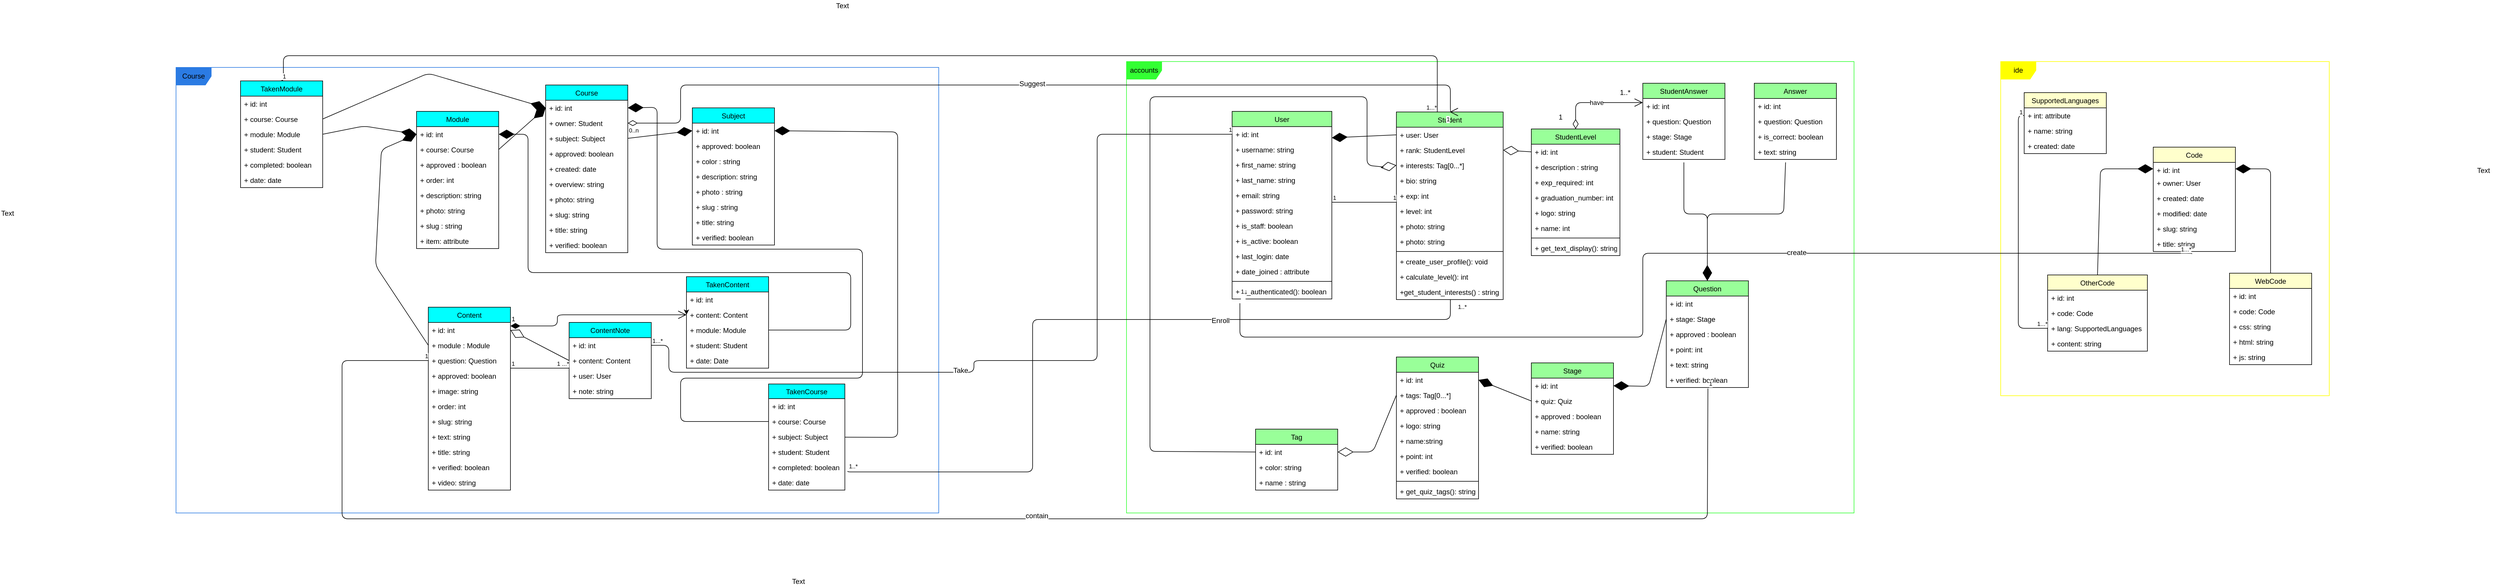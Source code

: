 <mxfile version="10.6.1" type="device"><diagram id="CD4iEPayQqyYP1Gy4owy" name="Page-1"><mxGraphModel dx="2640" dy="2003" grid="1" gridSize="10" guides="1" tooltips="1" connect="1" arrows="1" fold="1" page="1" pageScale="1" pageWidth="850" pageHeight="1100" math="0" shadow="0"><root><mxCell id="0"/><mxCell id="1" parent="0"/><mxCell id="e83nb8K_UNkKVjXeED2b-83" value="Course" style="shape=umlFrame;whiteSpace=wrap;html=1;fillColor=#2B7BE3;strokeColor=#2B7BE3;" parent="1" vertex="1"><mxGeometry x="-340" y="-10" width="1300" height="760" as="geometry"/></mxCell><mxCell id="e83nb8K_UNkKVjXeED2b-1" value="Course" style="swimlane;fontStyle=0;childLayout=stackLayout;horizontal=1;startSize=26;fillColor=#00FFFF;horizontalStack=0;resizeParent=1;resizeParentMax=0;resizeLast=0;collapsible=1;marginBottom=0;" parent="1" vertex="1"><mxGeometry x="290" y="20" width="140" height="286" as="geometry"/></mxCell><mxCell id="e83nb8K_UNkKVjXeED2b-2" value="+ id: int" style="text;strokeColor=none;fillColor=none;align=left;verticalAlign=top;spacingLeft=4;spacingRight=4;overflow=hidden;rotatable=0;points=[[0,0.5],[1,0.5]];portConstraint=eastwest;" parent="e83nb8K_UNkKVjXeED2b-1" vertex="1"><mxGeometry y="26" width="140" height="26" as="geometry"/></mxCell><mxCell id="e83nb8K_UNkKVjXeED2b-3" value="+ owner: Student" style="text;strokeColor=none;fillColor=none;align=left;verticalAlign=top;spacingLeft=4;spacingRight=4;overflow=hidden;rotatable=0;points=[[0,0.5],[1,0.5]];portConstraint=eastwest;" parent="e83nb8K_UNkKVjXeED2b-1" vertex="1"><mxGeometry y="52" width="140" height="26" as="geometry"/></mxCell><mxCell id="e83nb8K_UNkKVjXeED2b-4" value="+ subject: Subject" style="text;strokeColor=none;fillColor=none;align=left;verticalAlign=top;spacingLeft=4;spacingRight=4;overflow=hidden;rotatable=0;points=[[0,0.5],[1,0.5]];portConstraint=eastwest;" parent="e83nb8K_UNkKVjXeED2b-1" vertex="1"><mxGeometry y="78" width="140" height="26" as="geometry"/></mxCell><mxCell id="e83nb8K_UNkKVjXeED2b-5" value="+ approved: boolean" style="text;strokeColor=none;fillColor=none;align=left;verticalAlign=top;spacingLeft=4;spacingRight=4;overflow=hidden;rotatable=0;points=[[0,0.5],[1,0.5]];portConstraint=eastwest;" parent="e83nb8K_UNkKVjXeED2b-1" vertex="1"><mxGeometry y="104" width="140" height="26" as="geometry"/></mxCell><mxCell id="e83nb8K_UNkKVjXeED2b-6" value="+ created: date&#10;&#10;" style="text;strokeColor=none;fillColor=none;align=left;verticalAlign=top;spacingLeft=4;spacingRight=4;overflow=hidden;rotatable=0;points=[[0,0.5],[1,0.5]];portConstraint=eastwest;" parent="e83nb8K_UNkKVjXeED2b-1" vertex="1"><mxGeometry y="130" width="140" height="26" as="geometry"/></mxCell><mxCell id="e83nb8K_UNkKVjXeED2b-7" value="+ overview: string" style="text;strokeColor=none;fillColor=none;align=left;verticalAlign=top;spacingLeft=4;spacingRight=4;overflow=hidden;rotatable=0;points=[[0,0.5],[1,0.5]];portConstraint=eastwest;" parent="e83nb8K_UNkKVjXeED2b-1" vertex="1"><mxGeometry y="156" width="140" height="26" as="geometry"/></mxCell><mxCell id="e83nb8K_UNkKVjXeED2b-8" value="+ photo: string" style="text;strokeColor=none;fillColor=none;align=left;verticalAlign=top;spacingLeft=4;spacingRight=4;overflow=hidden;rotatable=0;points=[[0,0.5],[1,0.5]];portConstraint=eastwest;" parent="e83nb8K_UNkKVjXeED2b-1" vertex="1"><mxGeometry y="182" width="140" height="26" as="geometry"/></mxCell><mxCell id="e83nb8K_UNkKVjXeED2b-9" value="+ slug: string" style="text;strokeColor=none;fillColor=none;align=left;verticalAlign=top;spacingLeft=4;spacingRight=4;overflow=hidden;rotatable=0;points=[[0,0.5],[1,0.5]];portConstraint=eastwest;" parent="e83nb8K_UNkKVjXeED2b-1" vertex="1"><mxGeometry y="208" width="140" height="26" as="geometry"/></mxCell><mxCell id="e83nb8K_UNkKVjXeED2b-10" value="+ title: string" style="text;strokeColor=none;fillColor=none;align=left;verticalAlign=top;spacingLeft=4;spacingRight=4;overflow=hidden;rotatable=0;points=[[0,0.5],[1,0.5]];portConstraint=eastwest;" parent="e83nb8K_UNkKVjXeED2b-1" vertex="1"><mxGeometry y="234" width="140" height="26" as="geometry"/></mxCell><mxCell id="e83nb8K_UNkKVjXeED2b-11" value="+ verified: boolean" style="text;strokeColor=none;fillColor=none;align=left;verticalAlign=top;spacingLeft=4;spacingRight=4;overflow=hidden;rotatable=0;points=[[0,0.5],[1,0.5]];portConstraint=eastwest;" parent="e83nb8K_UNkKVjXeED2b-1" vertex="1"><mxGeometry y="260" width="140" height="26" as="geometry"/></mxCell><mxCell id="e83nb8K_UNkKVjXeED2b-12" value="Subject" style="swimlane;fontStyle=0;childLayout=stackLayout;horizontal=1;startSize=26;fillColor=#00FFFF;horizontalStack=0;resizeParent=1;resizeParentMax=0;resizeLast=0;collapsible=1;marginBottom=0;" parent="1" vertex="1"><mxGeometry x="540" y="59" width="140" height="234" as="geometry"/></mxCell><mxCell id="e83nb8K_UNkKVjXeED2b-13" value="+ id: int" style="text;strokeColor=none;fillColor=none;align=left;verticalAlign=top;spacingLeft=4;spacingRight=4;overflow=hidden;rotatable=0;points=[[0,0.5],[1,0.5]];portConstraint=eastwest;" parent="e83nb8K_UNkKVjXeED2b-12" vertex="1"><mxGeometry y="26" width="140" height="26" as="geometry"/></mxCell><mxCell id="e83nb8K_UNkKVjXeED2b-14" value="+ approved: boolean" style="text;strokeColor=none;fillColor=none;align=left;verticalAlign=top;spacingLeft=4;spacingRight=4;overflow=hidden;rotatable=0;points=[[0,0.5],[1,0.5]];portConstraint=eastwest;" parent="e83nb8K_UNkKVjXeED2b-12" vertex="1"><mxGeometry y="52" width="140" height="26" as="geometry"/></mxCell><mxCell id="e83nb8K_UNkKVjXeED2b-15" value="+ color : string" style="text;strokeColor=none;fillColor=none;align=left;verticalAlign=top;spacingLeft=4;spacingRight=4;overflow=hidden;rotatable=0;points=[[0,0.5],[1,0.5]];portConstraint=eastwest;" parent="e83nb8K_UNkKVjXeED2b-12" vertex="1"><mxGeometry y="78" width="140" height="26" as="geometry"/></mxCell><mxCell id="e83nb8K_UNkKVjXeED2b-16" value="+ description: string" style="text;strokeColor=none;fillColor=none;align=left;verticalAlign=top;spacingLeft=4;spacingRight=4;overflow=hidden;rotatable=0;points=[[0,0.5],[1,0.5]];portConstraint=eastwest;" parent="e83nb8K_UNkKVjXeED2b-12" vertex="1"><mxGeometry y="104" width="140" height="26" as="geometry"/></mxCell><mxCell id="e83nb8K_UNkKVjXeED2b-17" value="+ photo : string" style="text;strokeColor=none;fillColor=none;align=left;verticalAlign=top;spacingLeft=4;spacingRight=4;overflow=hidden;rotatable=0;points=[[0,0.5],[1,0.5]];portConstraint=eastwest;" parent="e83nb8K_UNkKVjXeED2b-12" vertex="1"><mxGeometry y="130" width="140" height="26" as="geometry"/></mxCell><mxCell id="e83nb8K_UNkKVjXeED2b-18" value="+ slug : string" style="text;strokeColor=none;fillColor=none;align=left;verticalAlign=top;spacingLeft=4;spacingRight=4;overflow=hidden;rotatable=0;points=[[0,0.5],[1,0.5]];portConstraint=eastwest;" parent="e83nb8K_UNkKVjXeED2b-12" vertex="1"><mxGeometry y="156" width="140" height="26" as="geometry"/></mxCell><mxCell id="e83nb8K_UNkKVjXeED2b-19" value="+ title: string" style="text;strokeColor=none;fillColor=none;align=left;verticalAlign=top;spacingLeft=4;spacingRight=4;overflow=hidden;rotatable=0;points=[[0,0.5],[1,0.5]];portConstraint=eastwest;" parent="e83nb8K_UNkKVjXeED2b-12" vertex="1"><mxGeometry y="182" width="140" height="26" as="geometry"/></mxCell><mxCell id="e83nb8K_UNkKVjXeED2b-20" value="+ verified: boolean" style="text;strokeColor=none;fillColor=none;align=left;verticalAlign=top;spacingLeft=4;spacingRight=4;overflow=hidden;rotatable=0;points=[[0,0.5],[1,0.5]];portConstraint=eastwest;" parent="e83nb8K_UNkKVjXeED2b-12" vertex="1"><mxGeometry y="208" width="140" height="26" as="geometry"/></mxCell><mxCell id="e83nb8K_UNkKVjXeED2b-21" value="Module" style="swimlane;fontStyle=0;childLayout=stackLayout;horizontal=1;startSize=26;fillColor=#00FFFF;horizontalStack=0;resizeParent=1;resizeParentMax=0;resizeLast=0;collapsible=1;marginBottom=0;" parent="1" vertex="1"><mxGeometry x="70" y="65" width="140" height="234" as="geometry"/></mxCell><mxCell id="e83nb8K_UNkKVjXeED2b-22" value="+ id: int" style="text;strokeColor=none;fillColor=none;align=left;verticalAlign=top;spacingLeft=4;spacingRight=4;overflow=hidden;rotatable=0;points=[[0,0.5],[1,0.5]];portConstraint=eastwest;" parent="e83nb8K_UNkKVjXeED2b-21" vertex="1"><mxGeometry y="26" width="140" height="26" as="geometry"/></mxCell><mxCell id="e83nb8K_UNkKVjXeED2b-23" value="+ course: Course" style="text;strokeColor=none;fillColor=none;align=left;verticalAlign=top;spacingLeft=4;spacingRight=4;overflow=hidden;rotatable=0;points=[[0,0.5],[1,0.5]];portConstraint=eastwest;" parent="e83nb8K_UNkKVjXeED2b-21" vertex="1"><mxGeometry y="52" width="140" height="26" as="geometry"/></mxCell><mxCell id="e83nb8K_UNkKVjXeED2b-24" value="+ approved : boolean" style="text;strokeColor=none;fillColor=none;align=left;verticalAlign=top;spacingLeft=4;spacingRight=4;overflow=hidden;rotatable=0;points=[[0,0.5],[1,0.5]];portConstraint=eastwest;" parent="e83nb8K_UNkKVjXeED2b-21" vertex="1"><mxGeometry y="78" width="140" height="26" as="geometry"/></mxCell><mxCell id="e83nb8K_UNkKVjXeED2b-25" value="+ order: int" style="text;strokeColor=none;fillColor=none;align=left;verticalAlign=top;spacingLeft=4;spacingRight=4;overflow=hidden;rotatable=0;points=[[0,0.5],[1,0.5]];portConstraint=eastwest;" parent="e83nb8K_UNkKVjXeED2b-21" vertex="1"><mxGeometry y="104" width="140" height="26" as="geometry"/></mxCell><mxCell id="e83nb8K_UNkKVjXeED2b-26" value="+ description: string" style="text;strokeColor=none;fillColor=none;align=left;verticalAlign=top;spacingLeft=4;spacingRight=4;overflow=hidden;rotatable=0;points=[[0,0.5],[1,0.5]];portConstraint=eastwest;" parent="e83nb8K_UNkKVjXeED2b-21" vertex="1"><mxGeometry y="130" width="140" height="26" as="geometry"/></mxCell><mxCell id="e83nb8K_UNkKVjXeED2b-27" value="+ photo: string" style="text;strokeColor=none;fillColor=none;align=left;verticalAlign=top;spacingLeft=4;spacingRight=4;overflow=hidden;rotatable=0;points=[[0,0.5],[1,0.5]];portConstraint=eastwest;" parent="e83nb8K_UNkKVjXeED2b-21" vertex="1"><mxGeometry y="156" width="140" height="26" as="geometry"/></mxCell><mxCell id="e83nb8K_UNkKVjXeED2b-28" value="+ slug : string" style="text;strokeColor=none;fillColor=none;align=left;verticalAlign=top;spacingLeft=4;spacingRight=4;overflow=hidden;rotatable=0;points=[[0,0.5],[1,0.5]];portConstraint=eastwest;" parent="e83nb8K_UNkKVjXeED2b-21" vertex="1"><mxGeometry y="182" width="140" height="26" as="geometry"/></mxCell><mxCell id="e83nb8K_UNkKVjXeED2b-29" value="+ item: attribute" style="text;strokeColor=none;fillColor=none;align=left;verticalAlign=top;spacingLeft=4;spacingRight=4;overflow=hidden;rotatable=0;points=[[0,0.5],[1,0.5]];portConstraint=eastwest;" parent="e83nb8K_UNkKVjXeED2b-21" vertex="1"><mxGeometry y="208" width="140" height="26" as="geometry"/></mxCell><mxCell id="e83nb8K_UNkKVjXeED2b-30" value="" style="endArrow=diamondThin;endFill=1;endSize=24;html=1;exitX=1;exitY=0.5;exitDx=0;exitDy=0;entryX=0;entryY=0.5;entryDx=0;entryDy=0;" parent="1" source="e83nb8K_UNkKVjXeED2b-4" target="e83nb8K_UNkKVjXeED2b-13" edge="1"><mxGeometry width="160" relative="1" as="geometry"><mxPoint x="380" y="133" as="sourcePoint"/><mxPoint x="540" y="133" as="targetPoint"/></mxGeometry></mxCell><mxCell id="e83nb8K_UNkKVjXeED2b-31" value="" style="endArrow=diamondThin;endFill=1;endSize=24;html=1;entryX=0;entryY=0.5;entryDx=0;entryDy=0;exitX=1;exitY=0.5;exitDx=0;exitDy=0;" parent="1" source="e83nb8K_UNkKVjXeED2b-23" target="e83nb8K_UNkKVjXeED2b-2" edge="1"><mxGeometry width="160" relative="1" as="geometry"><mxPoint x="210" y="113" as="sourcePoint"/><mxPoint x="300" y="104" as="targetPoint"/><Array as="points"/></mxGeometry></mxCell><mxCell id="e83nb8K_UNkKVjXeED2b-32" value="Content" style="swimlane;fontStyle=0;childLayout=stackLayout;horizontal=1;startSize=26;fillColor=#00FFFF;horizontalStack=0;resizeParent=1;resizeParentMax=0;resizeLast=0;collapsible=1;marginBottom=0;" parent="1" vertex="1"><mxGeometry x="90" y="399" width="140" height="312" as="geometry"/></mxCell><mxCell id="e83nb8K_UNkKVjXeED2b-33" value="+ id: int" style="text;strokeColor=none;fillColor=none;align=left;verticalAlign=top;spacingLeft=4;spacingRight=4;overflow=hidden;rotatable=0;points=[[0,0.5],[1,0.5]];portConstraint=eastwest;" parent="e83nb8K_UNkKVjXeED2b-32" vertex="1"><mxGeometry y="26" width="140" height="26" as="geometry"/></mxCell><mxCell id="e83nb8K_UNkKVjXeED2b-34" value="+ module : Module" style="text;strokeColor=none;fillColor=none;align=left;verticalAlign=top;spacingLeft=4;spacingRight=4;overflow=hidden;rotatable=0;points=[[0,0.5],[1,0.5]];portConstraint=eastwest;" parent="e83nb8K_UNkKVjXeED2b-32" vertex="1"><mxGeometry y="52" width="140" height="26" as="geometry"/></mxCell><mxCell id="e83nb8K_UNkKVjXeED2b-35" value="+ question: Question" style="text;strokeColor=none;fillColor=none;align=left;verticalAlign=top;spacingLeft=4;spacingRight=4;overflow=hidden;rotatable=0;points=[[0,0.5],[1,0.5]];portConstraint=eastwest;" parent="e83nb8K_UNkKVjXeED2b-32" vertex="1"><mxGeometry y="78" width="140" height="26" as="geometry"/></mxCell><mxCell id="e83nb8K_UNkKVjXeED2b-36" value="+ approved: boolean" style="text;strokeColor=none;fillColor=none;align=left;verticalAlign=top;spacingLeft=4;spacingRight=4;overflow=hidden;rotatable=0;points=[[0,0.5],[1,0.5]];portConstraint=eastwest;" parent="e83nb8K_UNkKVjXeED2b-32" vertex="1"><mxGeometry y="104" width="140" height="26" as="geometry"/></mxCell><mxCell id="e83nb8K_UNkKVjXeED2b-37" value="+ image: string" style="text;strokeColor=none;fillColor=none;align=left;verticalAlign=top;spacingLeft=4;spacingRight=4;overflow=hidden;rotatable=0;points=[[0,0.5],[1,0.5]];portConstraint=eastwest;" parent="e83nb8K_UNkKVjXeED2b-32" vertex="1"><mxGeometry y="130" width="140" height="26" as="geometry"/></mxCell><mxCell id="e83nb8K_UNkKVjXeED2b-38" value="+ order: int" style="text;strokeColor=none;fillColor=none;align=left;verticalAlign=top;spacingLeft=4;spacingRight=4;overflow=hidden;rotatable=0;points=[[0,0.5],[1,0.5]];portConstraint=eastwest;" parent="e83nb8K_UNkKVjXeED2b-32" vertex="1"><mxGeometry y="156" width="140" height="26" as="geometry"/></mxCell><mxCell id="e83nb8K_UNkKVjXeED2b-39" value="+ slug: string" style="text;strokeColor=none;fillColor=none;align=left;verticalAlign=top;spacingLeft=4;spacingRight=4;overflow=hidden;rotatable=0;points=[[0,0.5],[1,0.5]];portConstraint=eastwest;" parent="e83nb8K_UNkKVjXeED2b-32" vertex="1"><mxGeometry y="182" width="140" height="26" as="geometry"/></mxCell><mxCell id="e83nb8K_UNkKVjXeED2b-40" value="+ text: string" style="text;strokeColor=none;fillColor=none;align=left;verticalAlign=top;spacingLeft=4;spacingRight=4;overflow=hidden;rotatable=0;points=[[0,0.5],[1,0.5]];portConstraint=eastwest;" parent="e83nb8K_UNkKVjXeED2b-32" vertex="1"><mxGeometry y="208" width="140" height="26" as="geometry"/></mxCell><mxCell id="e83nb8K_UNkKVjXeED2b-41" value="+ title: string" style="text;strokeColor=none;fillColor=none;align=left;verticalAlign=top;spacingLeft=4;spacingRight=4;overflow=hidden;rotatable=0;points=[[0,0.5],[1,0.5]];portConstraint=eastwest;" parent="e83nb8K_UNkKVjXeED2b-32" vertex="1"><mxGeometry y="234" width="140" height="26" as="geometry"/></mxCell><mxCell id="e83nb8K_UNkKVjXeED2b-42" value="+ verified: boolean" style="text;strokeColor=none;fillColor=none;align=left;verticalAlign=top;spacingLeft=4;spacingRight=4;overflow=hidden;rotatable=0;points=[[0,0.5],[1,0.5]];portConstraint=eastwest;" parent="e83nb8K_UNkKVjXeED2b-32" vertex="1"><mxGeometry y="260" width="140" height="26" as="geometry"/></mxCell><mxCell id="e83nb8K_UNkKVjXeED2b-43" value="+ video: string" style="text;strokeColor=none;fillColor=none;align=left;verticalAlign=top;spacingLeft=4;spacingRight=4;overflow=hidden;rotatable=0;points=[[0,0.5],[1,0.5]];portConstraint=eastwest;" parent="e83nb8K_UNkKVjXeED2b-32" vertex="1"><mxGeometry y="286" width="140" height="26" as="geometry"/></mxCell><mxCell id="e83nb8K_UNkKVjXeED2b-44" value="ContentNote" style="swimlane;fontStyle=0;childLayout=stackLayout;horizontal=1;startSize=26;fillColor=#00FFFF;horizontalStack=0;resizeParent=1;resizeParentMax=0;resizeLast=0;collapsible=1;marginBottom=0;" parent="1" vertex="1"><mxGeometry x="330" y="425" width="140" height="130" as="geometry"/></mxCell><mxCell id="e83nb8K_UNkKVjXeED2b-45" value="+ id: int" style="text;strokeColor=none;fillColor=none;align=left;verticalAlign=top;spacingLeft=4;spacingRight=4;overflow=hidden;rotatable=0;points=[[0,0.5],[1,0.5]];portConstraint=eastwest;" parent="e83nb8K_UNkKVjXeED2b-44" vertex="1"><mxGeometry y="26" width="140" height="26" as="geometry"/></mxCell><mxCell id="e83nb8K_UNkKVjXeED2b-46" value="+ content: Content" style="text;strokeColor=none;fillColor=none;align=left;verticalAlign=top;spacingLeft=4;spacingRight=4;overflow=hidden;rotatable=0;points=[[0,0.5],[1,0.5]];portConstraint=eastwest;" parent="e83nb8K_UNkKVjXeED2b-44" vertex="1"><mxGeometry y="52" width="140" height="26" as="geometry"/></mxCell><mxCell id="e83nb8K_UNkKVjXeED2b-47" value="+ user: User" style="text;strokeColor=none;fillColor=none;align=left;verticalAlign=top;spacingLeft=4;spacingRight=4;overflow=hidden;rotatable=0;points=[[0,0.5],[1,0.5]];portConstraint=eastwest;" parent="e83nb8K_UNkKVjXeED2b-44" vertex="1"><mxGeometry y="78" width="140" height="26" as="geometry"/></mxCell><mxCell id="e83nb8K_UNkKVjXeED2b-48" value="+ note: string" style="text;strokeColor=none;fillColor=none;align=left;verticalAlign=top;spacingLeft=4;spacingRight=4;overflow=hidden;rotatable=0;points=[[0,0.5],[1,0.5]];portConstraint=eastwest;" parent="e83nb8K_UNkKVjXeED2b-44" vertex="1"><mxGeometry y="104" width="140" height="26" as="geometry"/></mxCell><mxCell id="e83nb8K_UNkKVjXeED2b-49" value="" style="endArrow=diamondThin;endFill=1;endSize=24;html=1;entryX=0;entryY=0.5;entryDx=0;entryDy=0;exitX=0;exitY=0.5;exitDx=0;exitDy=0;" parent="1" source="e83nb8K_UNkKVjXeED2b-34" target="e83nb8K_UNkKVjXeED2b-22" edge="1"><mxGeometry width="160" relative="1" as="geometry"><mxPoint x="20" y="473" as="sourcePoint"/><mxPoint x="70" y="36" as="targetPoint"/><Array as="points"><mxPoint y="328"/><mxPoint x="10" y="130"/></Array></mxGeometry></mxCell><mxCell id="e83nb8K_UNkKVjXeED2b-50" value="" style="endArrow=none;html=1;edgeStyle=orthogonalEdgeStyle;" parent="1" edge="1"><mxGeometry relative="1" as="geometry"><mxPoint x="230" y="503" as="sourcePoint"/><mxPoint x="330" y="503" as="targetPoint"/></mxGeometry></mxCell><mxCell id="e83nb8K_UNkKVjXeED2b-51" value="1" style="resizable=0;html=1;align=left;verticalAlign=bottom;labelBackgroundColor=#ffffff;fontSize=10;" parent="e83nb8K_UNkKVjXeED2b-50" connectable="0" vertex="1"><mxGeometry x="-1" relative="1" as="geometry"/></mxCell><mxCell id="e83nb8K_UNkKVjXeED2b-52" value="1 ...*" style="resizable=0;html=1;align=right;verticalAlign=bottom;labelBackgroundColor=#ffffff;fontSize=10;" parent="e83nb8K_UNkKVjXeED2b-50" connectable="0" vertex="1"><mxGeometry x="1" relative="1" as="geometry"/></mxCell><mxCell id="e83nb8K_UNkKVjXeED2b-53" value="" style="endArrow=diamondThin;endFill=0;endSize=24;html=1;entryX=1;entryY=0.5;entryDx=0;entryDy=0;exitX=0;exitY=0.5;exitDx=0;exitDy=0;" parent="1" source="e83nb8K_UNkKVjXeED2b-46" target="e83nb8K_UNkKVjXeED2b-33" edge="1"><mxGeometry width="160" relative="1" as="geometry"><mxPoint x="250" y="323" as="sourcePoint"/><mxPoint x="340" y="398.5" as="targetPoint"/><Array as="points"/></mxGeometry></mxCell><mxCell id="e83nb8K_UNkKVjXeED2b-54" value="TakenContent" style="swimlane;fontStyle=0;childLayout=stackLayout;horizontal=1;startSize=26;fillColor=#00FFFF;horizontalStack=0;resizeParent=1;resizeParentMax=0;resizeLast=0;collapsible=1;marginBottom=0;" parent="1" vertex="1"><mxGeometry x="530" y="347" width="140" height="156" as="geometry"/></mxCell><mxCell id="e83nb8K_UNkKVjXeED2b-55" style="edgeStyle=orthogonalEdgeStyle;rounded=0;orthogonalLoop=1;jettySize=auto;html=1;exitX=0;exitY=0.5;exitDx=0;exitDy=0;entryX=0;entryY=0.5;entryDx=0;entryDy=0;" parent="e83nb8K_UNkKVjXeED2b-54" source="e83nb8K_UNkKVjXeED2b-56" target="e83nb8K_UNkKVjXeED2b-57" edge="1"><mxGeometry relative="1" as="geometry"/></mxCell><mxCell id="e83nb8K_UNkKVjXeED2b-56" value="+ id: int" style="text;strokeColor=none;fillColor=none;align=left;verticalAlign=top;spacingLeft=4;spacingRight=4;overflow=hidden;rotatable=0;points=[[0,0.5],[1,0.5]];portConstraint=eastwest;" parent="e83nb8K_UNkKVjXeED2b-54" vertex="1"><mxGeometry y="26" width="140" height="26" as="geometry"/></mxCell><mxCell id="e83nb8K_UNkKVjXeED2b-57" value="+ content: Content" style="text;strokeColor=none;fillColor=none;align=left;verticalAlign=top;spacingLeft=4;spacingRight=4;overflow=hidden;rotatable=0;points=[[0,0.5],[1,0.5]];portConstraint=eastwest;" parent="e83nb8K_UNkKVjXeED2b-54" vertex="1"><mxGeometry y="52" width="140" height="26" as="geometry"/></mxCell><mxCell id="e83nb8K_UNkKVjXeED2b-58" value="+ module: Module" style="text;strokeColor=none;fillColor=none;align=left;verticalAlign=top;spacingLeft=4;spacingRight=4;overflow=hidden;rotatable=0;points=[[0,0.5],[1,0.5]];portConstraint=eastwest;" parent="e83nb8K_UNkKVjXeED2b-54" vertex="1"><mxGeometry y="78" width="140" height="26" as="geometry"/></mxCell><mxCell id="e83nb8K_UNkKVjXeED2b-59" value="+ student: Student" style="text;strokeColor=none;fillColor=none;align=left;verticalAlign=top;spacingLeft=4;spacingRight=4;overflow=hidden;rotatable=0;points=[[0,0.5],[1,0.5]];portConstraint=eastwest;" parent="e83nb8K_UNkKVjXeED2b-54" vertex="1"><mxGeometry y="104" width="140" height="26" as="geometry"/></mxCell><mxCell id="e83nb8K_UNkKVjXeED2b-60" value="+ date: Date" style="text;strokeColor=none;fillColor=none;align=left;verticalAlign=top;spacingLeft=4;spacingRight=4;overflow=hidden;rotatable=0;points=[[0,0.5],[1,0.5]];portConstraint=eastwest;" parent="e83nb8K_UNkKVjXeED2b-54" vertex="1"><mxGeometry y="130" width="140" height="26" as="geometry"/></mxCell><mxCell id="e83nb8K_UNkKVjXeED2b-61" value="1" style="endArrow=open;html=1;endSize=12;startArrow=diamondThin;startSize=14;startFill=1;edgeStyle=orthogonalEdgeStyle;align=left;verticalAlign=bottom;entryX=0;entryY=0.5;entryDx=0;entryDy=0;" parent="1" target="e83nb8K_UNkKVjXeED2b-57" edge="1"><mxGeometry x="-1" y="3" relative="1" as="geometry"><mxPoint x="230" y="431" as="sourcePoint"/><mxPoint x="530" y="353" as="targetPoint"/><Array as="points"><mxPoint x="310" y="431"/><mxPoint x="310" y="412"/></Array></mxGeometry></mxCell><mxCell id="e83nb8K_UNkKVjXeED2b-62" value="" style="endArrow=diamondThin;endFill=1;endSize=24;html=1;entryX=1;entryY=0.5;entryDx=0;entryDy=0;exitX=1;exitY=0.5;exitDx=0;exitDy=0;" parent="1" source="e83nb8K_UNkKVjXeED2b-58" target="e83nb8K_UNkKVjXeED2b-22" edge="1"><mxGeometry width="160" relative="1" as="geometry"><mxPoint x="710" y="400" as="sourcePoint"/><mxPoint x="210" y="360" as="targetPoint"/><Array as="points"><mxPoint x="810" y="438"/><mxPoint x="810" y="340"/><mxPoint x="670" y="340"/><mxPoint x="260" y="340"/><mxPoint x="260" y="104"/></Array></mxGeometry></mxCell><mxCell id="e83nb8K_UNkKVjXeED2b-63" value="TakenModule" style="swimlane;fontStyle=0;childLayout=stackLayout;horizontal=1;startSize=26;fillColor=#00FFFF;horizontalStack=0;resizeParent=1;resizeParentMax=0;resizeLast=0;collapsible=1;marginBottom=0;" parent="1" vertex="1"><mxGeometry x="-230" y="13" width="140" height="182" as="geometry"/></mxCell><mxCell id="e83nb8K_UNkKVjXeED2b-65" value="+ id: int" style="text;strokeColor=none;fillColor=none;align=left;verticalAlign=top;spacingLeft=4;spacingRight=4;overflow=hidden;rotatable=0;points=[[0,0.5],[1,0.5]];portConstraint=eastwest;" parent="e83nb8K_UNkKVjXeED2b-63" vertex="1"><mxGeometry y="26" width="140" height="26" as="geometry"/></mxCell><mxCell id="e83nb8K_UNkKVjXeED2b-64" value="+ course: Course" style="text;strokeColor=none;fillColor=none;align=left;verticalAlign=top;spacingLeft=4;spacingRight=4;overflow=hidden;rotatable=0;points=[[0,0.5],[1,0.5]];portConstraint=eastwest;" parent="e83nb8K_UNkKVjXeED2b-63" vertex="1"><mxGeometry y="52" width="140" height="26" as="geometry"/></mxCell><mxCell id="e83nb8K_UNkKVjXeED2b-66" value="+ module: Module" style="text;strokeColor=none;fillColor=none;align=left;verticalAlign=top;spacingLeft=4;spacingRight=4;overflow=hidden;rotatable=0;points=[[0,0.5],[1,0.5]];portConstraint=eastwest;" parent="e83nb8K_UNkKVjXeED2b-63" vertex="1"><mxGeometry y="78" width="140" height="26" as="geometry"/></mxCell><mxCell id="e83nb8K_UNkKVjXeED2b-67" value="+ student: Student" style="text;strokeColor=none;fillColor=none;align=left;verticalAlign=top;spacingLeft=4;spacingRight=4;overflow=hidden;rotatable=0;points=[[0,0.5],[1,0.5]];portConstraint=eastwest;" parent="e83nb8K_UNkKVjXeED2b-63" vertex="1"><mxGeometry y="104" width="140" height="26" as="geometry"/></mxCell><mxCell id="e83nb8K_UNkKVjXeED2b-68" value="+ completed: boolean" style="text;strokeColor=none;fillColor=none;align=left;verticalAlign=top;spacingLeft=4;spacingRight=4;overflow=hidden;rotatable=0;points=[[0,0.5],[1,0.5]];portConstraint=eastwest;" parent="e83nb8K_UNkKVjXeED2b-63" vertex="1"><mxGeometry y="130" width="140" height="26" as="geometry"/></mxCell><mxCell id="e83nb8K_UNkKVjXeED2b-69" value="+ date: date" style="text;strokeColor=none;fillColor=none;align=left;verticalAlign=top;spacingLeft=4;spacingRight=4;overflow=hidden;rotatable=0;points=[[0,0.5],[1,0.5]];portConstraint=eastwest;" parent="e83nb8K_UNkKVjXeED2b-63" vertex="1"><mxGeometry y="156" width="140" height="26" as="geometry"/></mxCell><mxCell id="e83nb8K_UNkKVjXeED2b-70" value="TakenCourse" style="swimlane;fontStyle=0;childLayout=stackLayout;horizontal=1;startSize=25;fillColor=#00FFFF;horizontalStack=0;resizeParent=1;resizeParentMax=0;resizeLast=0;collapsible=1;marginBottom=0;" parent="1" vertex="1"><mxGeometry x="670" y="530" width="130" height="181" as="geometry"/></mxCell><mxCell id="e83nb8K_UNkKVjXeED2b-71" value="+ id: int" style="text;strokeColor=none;fillColor=none;align=left;verticalAlign=top;spacingLeft=4;spacingRight=4;overflow=hidden;rotatable=0;points=[[0,0.5],[1,0.5]];portConstraint=eastwest;" parent="e83nb8K_UNkKVjXeED2b-70" vertex="1"><mxGeometry y="25" width="130" height="26" as="geometry"/></mxCell><mxCell id="e83nb8K_UNkKVjXeED2b-72" value="+ course: Course" style="text;strokeColor=none;fillColor=none;align=left;verticalAlign=top;spacingLeft=4;spacingRight=4;overflow=hidden;rotatable=0;points=[[0,0.5],[1,0.5]];portConstraint=eastwest;" parent="e83nb8K_UNkKVjXeED2b-70" vertex="1"><mxGeometry y="51" width="130" height="26" as="geometry"/></mxCell><mxCell id="e83nb8K_UNkKVjXeED2b-73" value="+ subject: Subject" style="text;strokeColor=none;fillColor=none;align=left;verticalAlign=top;spacingLeft=4;spacingRight=4;overflow=hidden;rotatable=0;points=[[0,0.5],[1,0.5]];portConstraint=eastwest;" parent="e83nb8K_UNkKVjXeED2b-70" vertex="1"><mxGeometry y="77" width="130" height="26" as="geometry"/></mxCell><mxCell id="e83nb8K_UNkKVjXeED2b-74" value="+ student: Student" style="text;strokeColor=none;fillColor=none;align=left;verticalAlign=top;spacingLeft=4;spacingRight=4;overflow=hidden;rotatable=0;points=[[0,0.5],[1,0.5]];portConstraint=eastwest;" parent="e83nb8K_UNkKVjXeED2b-70" vertex="1"><mxGeometry y="103" width="130" height="26" as="geometry"/></mxCell><mxCell id="e83nb8K_UNkKVjXeED2b-75" value="+ completed: boolean" style="text;strokeColor=none;fillColor=none;align=left;verticalAlign=top;spacingLeft=4;spacingRight=4;overflow=hidden;rotatable=0;points=[[0,0.5],[1,0.5]];portConstraint=eastwest;" parent="e83nb8K_UNkKVjXeED2b-70" vertex="1"><mxGeometry y="129" width="130" height="26" as="geometry"/></mxCell><mxCell id="e83nb8K_UNkKVjXeED2b-76" value="+ date: date" style="text;strokeColor=none;fillColor=none;align=left;verticalAlign=top;spacingLeft=4;spacingRight=4;overflow=hidden;rotatable=0;points=[[0,0.5],[1,0.5]];portConstraint=eastwest;" parent="e83nb8K_UNkKVjXeED2b-70" vertex="1"><mxGeometry y="155" width="130" height="26" as="geometry"/></mxCell><mxCell id="e83nb8K_UNkKVjXeED2b-77" value="" style="endArrow=diamondThin;endFill=1;endSize=24;html=1;entryX=0;entryY=0.5;entryDx=0;entryDy=0;exitX=1;exitY=0.5;exitDx=0;exitDy=0;" parent="1" source="e83nb8K_UNkKVjXeED2b-66" target="e83nb8K_UNkKVjXeED2b-22" edge="1"><mxGeometry width="160" relative="1" as="geometry"><mxPoint x="-90" y="104" as="sourcePoint"/><mxPoint x="120" y="90" as="targetPoint"/><Array as="points"><mxPoint x="-20" y="90"/></Array></mxGeometry></mxCell><mxCell id="e83nb8K_UNkKVjXeED2b-78" value="" style="endArrow=diamondThin;endFill=1;endSize=24;html=1;exitX=1;exitY=0.5;exitDx=0;exitDy=0;entryX=0;entryY=0.5;entryDx=0;entryDy=0;" parent="1" source="e83nb8K_UNkKVjXeED2b-64" target="e83nb8K_UNkKVjXeED2b-2" edge="1"><mxGeometry width="160" relative="1" as="geometry"><mxPoint x="-50" y="40" as="sourcePoint"/><mxPoint x="110" y="40" as="targetPoint"/><Array as="points"><mxPoint x="90"/></Array></mxGeometry></mxCell><mxCell id="e83nb8K_UNkKVjXeED2b-81" value="" style="endArrow=diamondThin;endFill=1;endSize=24;html=1;entryX=1;entryY=0.5;entryDx=0;entryDy=0;exitX=0;exitY=0.5;exitDx=0;exitDy=0;" parent="1" source="e83nb8K_UNkKVjXeED2b-72" target="e83nb8K_UNkKVjXeED2b-2" edge="1"><mxGeometry width="160" relative="1" as="geometry"><mxPoint x="480" y="640" as="sourcePoint"/><mxPoint x="670" y="590" as="targetPoint"/><Array as="points"><mxPoint x="520" y="594"/><mxPoint x="520" y="520"/><mxPoint x="830" y="520"/><mxPoint x="830" y="300"/><mxPoint x="480" y="300"/><mxPoint x="480" y="58"/></Array></mxGeometry></mxCell><mxCell id="e83nb8K_UNkKVjXeED2b-82" value="" style="endArrow=diamondThin;endFill=1;endSize=24;html=1;entryX=1;entryY=0.5;entryDx=0;entryDy=0;" parent="1" source="e83nb8K_UNkKVjXeED2b-70" target="e83nb8K_UNkKVjXeED2b-13" edge="1"><mxGeometry width="160" relative="1" as="geometry"><mxPoint x="800" y="620.5" as="sourcePoint"/><mxPoint x="960" y="620.5" as="targetPoint"/><Array as="points"><mxPoint x="890" y="621"/><mxPoint x="890" y="100"/></Array></mxGeometry></mxCell><mxCell id="gyF__DaleZ0clZGId94E-1" value="accounts" style="shape=umlFrame;whiteSpace=wrap;html=1;fillColor=#33FF33;strokeColor=#33FF33;" parent="1" vertex="1"><mxGeometry x="1280" y="-20" width="1240" height="770" as="geometry"/></mxCell><mxCell id="gyF__DaleZ0clZGId94E-2" value="User" style="swimlane;fontStyle=0;childLayout=stackLayout;horizontal=1;startSize=26;fillColor=#99FF99;horizontalStack=0;resizeParent=1;resizeParentMax=0;resizeLast=0;collapsible=1;marginBottom=0;" parent="1" vertex="1"><mxGeometry x="1460" y="65" width="170" height="320" as="geometry"/></mxCell><mxCell id="gyF__DaleZ0clZGId94E-30" value="+ id: int" style="text;strokeColor=none;fillColor=none;align=left;verticalAlign=top;spacingLeft=4;spacingRight=4;overflow=hidden;rotatable=0;points=[[0,0.5],[1,0.5]];portConstraint=eastwest;" parent="gyF__DaleZ0clZGId94E-2" vertex="1"><mxGeometry y="26" width="170" height="26" as="geometry"/></mxCell><mxCell id="gyF__DaleZ0clZGId94E-3" value="+ username: string" style="text;strokeColor=none;fillColor=none;align=left;verticalAlign=top;spacingLeft=4;spacingRight=4;overflow=hidden;rotatable=0;points=[[0,0.5],[1,0.5]];portConstraint=eastwest;" parent="gyF__DaleZ0clZGId94E-2" vertex="1"><mxGeometry y="52" width="170" height="26" as="geometry"/></mxCell><mxCell id="gyF__DaleZ0clZGId94E-4" value="+ first_name: string" style="text;strokeColor=none;fillColor=none;align=left;verticalAlign=top;spacingLeft=4;spacingRight=4;overflow=hidden;rotatable=0;points=[[0,0.5],[1,0.5]];portConstraint=eastwest;" parent="gyF__DaleZ0clZGId94E-2" vertex="1"><mxGeometry y="78" width="170" height="26" as="geometry"/></mxCell><mxCell id="gyF__DaleZ0clZGId94E-5" value="+ last_name: string" style="text;strokeColor=none;fillColor=none;align=left;verticalAlign=top;spacingLeft=4;spacingRight=4;overflow=hidden;rotatable=0;points=[[0,0.5],[1,0.5]];portConstraint=eastwest;" parent="gyF__DaleZ0clZGId94E-2" vertex="1"><mxGeometry y="104" width="170" height="26" as="geometry"/></mxCell><mxCell id="gyF__DaleZ0clZGId94E-6" value="+ email: string" style="text;strokeColor=none;fillColor=none;align=left;verticalAlign=top;spacingLeft=4;spacingRight=4;overflow=hidden;rotatable=0;points=[[0,0.5],[1,0.5]];portConstraint=eastwest;" parent="gyF__DaleZ0clZGId94E-2" vertex="1"><mxGeometry y="130" width="170" height="26" as="geometry"/></mxCell><mxCell id="gyF__DaleZ0clZGId94E-7" value="+ password: string" style="text;strokeColor=none;fillColor=none;align=left;verticalAlign=top;spacingLeft=4;spacingRight=4;overflow=hidden;rotatable=0;points=[[0,0.5],[1,0.5]];portConstraint=eastwest;" parent="gyF__DaleZ0clZGId94E-2" vertex="1"><mxGeometry y="156" width="170" height="26" as="geometry"/></mxCell><mxCell id="gyF__DaleZ0clZGId94E-8" value="+ is_staff: boolean" style="text;strokeColor=none;fillColor=none;align=left;verticalAlign=top;spacingLeft=4;spacingRight=4;overflow=hidden;rotatable=0;points=[[0,0.5],[1,0.5]];portConstraint=eastwest;" parent="gyF__DaleZ0clZGId94E-2" vertex="1"><mxGeometry y="182" width="170" height="26" as="geometry"/></mxCell><mxCell id="gyF__DaleZ0clZGId94E-9" value="+ is_active: boolean" style="text;strokeColor=none;fillColor=none;align=left;verticalAlign=top;spacingLeft=4;spacingRight=4;overflow=hidden;rotatable=0;points=[[0,0.5],[1,0.5]];portConstraint=eastwest;" parent="gyF__DaleZ0clZGId94E-2" vertex="1"><mxGeometry y="208" width="170" height="26" as="geometry"/></mxCell><mxCell id="gyF__DaleZ0clZGId94E-10" value="+ last_login: date" style="text;strokeColor=none;fillColor=none;align=left;verticalAlign=top;spacingLeft=4;spacingRight=4;overflow=hidden;rotatable=0;points=[[0,0.5],[1,0.5]];portConstraint=eastwest;" parent="gyF__DaleZ0clZGId94E-2" vertex="1"><mxGeometry y="234" width="170" height="26" as="geometry"/></mxCell><mxCell id="gyF__DaleZ0clZGId94E-11" value="+ date_joined : attribute" style="text;strokeColor=none;fillColor=none;align=left;verticalAlign=top;spacingLeft=4;spacingRight=4;overflow=hidden;rotatable=0;points=[[0,0.5],[1,0.5]];portConstraint=eastwest;" parent="gyF__DaleZ0clZGId94E-2" vertex="1"><mxGeometry y="260" width="170" height="26" as="geometry"/></mxCell><mxCell id="gyF__DaleZ0clZGId94E-14" value="" style="line;strokeWidth=1;fillColor=none;align=left;verticalAlign=middle;spacingTop=-1;spacingLeft=3;spacingRight=3;rotatable=0;labelPosition=right;points=[];portConstraint=eastwest;" parent="gyF__DaleZ0clZGId94E-2" vertex="1"><mxGeometry y="286" width="170" height="8" as="geometry"/></mxCell><mxCell id="gyF__DaleZ0clZGId94E-16" value="+ is_authenticated(): boolean" style="text;strokeColor=none;fillColor=none;align=left;verticalAlign=top;spacingLeft=4;spacingRight=4;overflow=hidden;rotatable=0;points=[[0,0.5],[1,0.5]];portConstraint=eastwest;" parent="gyF__DaleZ0clZGId94E-2" vertex="1"><mxGeometry y="294" width="170" height="26" as="geometry"/></mxCell><mxCell id="gyF__DaleZ0clZGId94E-18" value="Student" style="swimlane;fontStyle=0;align=center;verticalAlign=top;childLayout=stackLayout;horizontal=1;startSize=26;horizontalStack=0;resizeParent=1;resizeParentMax=0;resizeLast=0;collapsible=1;marginBottom=0;fillColor=#99FF99;" parent="1" vertex="1"><mxGeometry x="1740" y="66" width="182" height="320" as="geometry"/></mxCell><mxCell id="gyF__DaleZ0clZGId94E-19" value="+ user: User" style="text;strokeColor=none;fillColor=none;align=left;verticalAlign=top;spacingLeft=4;spacingRight=4;overflow=hidden;rotatable=0;points=[[0,0.5],[1,0.5]];portConstraint=eastwest;" parent="gyF__DaleZ0clZGId94E-18" vertex="1"><mxGeometry y="26" width="182" height="26" as="geometry"/></mxCell><mxCell id="gyF__DaleZ0clZGId94E-22" value="+ rank: StudentLevel" style="text;strokeColor=none;fillColor=none;align=left;verticalAlign=top;spacingLeft=4;spacingRight=4;overflow=hidden;rotatable=0;points=[[0,0.5],[1,0.5]];portConstraint=eastwest;" parent="gyF__DaleZ0clZGId94E-18" vertex="1"><mxGeometry y="52" width="182" height="26" as="geometry"/></mxCell><mxCell id="87T4tMnlwNvhcvpB3HpH-11" value="+ interests: Tag[0...*]" style="text;strokeColor=none;fillColor=none;align=left;verticalAlign=top;spacingLeft=4;spacingRight=4;overflow=hidden;rotatable=0;points=[[0,0.5],[1,0.5]];portConstraint=eastwest;" vertex="1" parent="gyF__DaleZ0clZGId94E-18"><mxGeometry y="78" width="182" height="26" as="geometry"/></mxCell><mxCell id="gyF__DaleZ0clZGId94E-23" value="+ bio: string" style="text;strokeColor=none;fillColor=none;align=left;verticalAlign=top;spacingLeft=4;spacingRight=4;overflow=hidden;rotatable=0;points=[[0,0.5],[1,0.5]];portConstraint=eastwest;" parent="gyF__DaleZ0clZGId94E-18" vertex="1"><mxGeometry y="104" width="182" height="26" as="geometry"/></mxCell><mxCell id="gyF__DaleZ0clZGId94E-24" value="+ exp: int" style="text;strokeColor=none;fillColor=none;align=left;verticalAlign=top;spacingLeft=4;spacingRight=4;overflow=hidden;rotatable=0;points=[[0,0.5],[1,0.5]];portConstraint=eastwest;" parent="gyF__DaleZ0clZGId94E-18" vertex="1"><mxGeometry y="130" width="182" height="26" as="geometry"/></mxCell><mxCell id="gyF__DaleZ0clZGId94E-25" value="+ level: int" style="text;strokeColor=none;fillColor=none;align=left;verticalAlign=top;spacingLeft=4;spacingRight=4;overflow=hidden;rotatable=0;points=[[0,0.5],[1,0.5]];portConstraint=eastwest;" parent="gyF__DaleZ0clZGId94E-18" vertex="1"><mxGeometry y="156" width="182" height="26" as="geometry"/></mxCell><mxCell id="87T4tMnlwNvhcvpB3HpH-17" value="+ photo: string" style="text;strokeColor=none;fillColor=none;align=left;verticalAlign=top;spacingLeft=4;spacingRight=4;overflow=hidden;rotatable=0;points=[[0,0.5],[1,0.5]];portConstraint=eastwest;" vertex="1" parent="gyF__DaleZ0clZGId94E-18"><mxGeometry y="182" width="182" height="26" as="geometry"/></mxCell><mxCell id="gyF__DaleZ0clZGId94E-26" value="+ photo: string" style="text;strokeColor=none;fillColor=none;align=left;verticalAlign=top;spacingLeft=4;spacingRight=4;overflow=hidden;rotatable=0;points=[[0,0.5],[1,0.5]];portConstraint=eastwest;" parent="gyF__DaleZ0clZGId94E-18" vertex="1"><mxGeometry y="208" width="182" height="26" as="geometry"/></mxCell><mxCell id="gyF__DaleZ0clZGId94E-20" value="" style="line;strokeWidth=1;fillColor=none;align=left;verticalAlign=middle;spacingTop=-1;spacingLeft=3;spacingRight=3;rotatable=0;labelPosition=right;points=[];portConstraint=eastwest;" parent="gyF__DaleZ0clZGId94E-18" vertex="1"><mxGeometry y="234" width="182" height="8" as="geometry"/></mxCell><mxCell id="gyF__DaleZ0clZGId94E-27" value="+ create_user_profile(): void" style="text;strokeColor=none;fillColor=none;align=left;verticalAlign=top;spacingLeft=4;spacingRight=4;overflow=hidden;rotatable=0;points=[[0,0.5],[1,0.5]];portConstraint=eastwest;" parent="gyF__DaleZ0clZGId94E-18" vertex="1"><mxGeometry y="242" width="182" height="26" as="geometry"/></mxCell><mxCell id="gyF__DaleZ0clZGId94E-21" value="+ calculate_level(): int" style="text;strokeColor=none;fillColor=none;align=left;verticalAlign=top;spacingLeft=4;spacingRight=4;overflow=hidden;rotatable=0;points=[[0,0.5],[1,0.5]];portConstraint=eastwest;" parent="gyF__DaleZ0clZGId94E-18" vertex="1"><mxGeometry y="268" width="182" height="26" as="geometry"/></mxCell><mxCell id="87T4tMnlwNvhcvpB3HpH-22" value="+get_student_interests() : string" style="text;strokeColor=none;fillColor=none;align=left;verticalAlign=top;spacingLeft=4;spacingRight=4;overflow=hidden;rotatable=0;points=[[0,0.5],[1,0.5]];portConstraint=eastwest;" vertex="1" parent="gyF__DaleZ0clZGId94E-18"><mxGeometry y="294" width="182" height="26" as="geometry"/></mxCell><mxCell id="gyF__DaleZ0clZGId94E-29" value="" style="endArrow=diamondThin;endFill=1;endSize=24;html=1;strokeColor=#000000;fillColor=#000000;exitX=0;exitY=0.5;exitDx=0;exitDy=0;" parent="1" source="gyF__DaleZ0clZGId94E-19" edge="1"><mxGeometry width="160" relative="1" as="geometry"><mxPoint x="1600" y="150" as="sourcePoint"/><mxPoint x="1630" y="110" as="targetPoint"/><Array as="points"/></mxGeometry></mxCell><mxCell id="87T4tMnlwNvhcvpB3HpH-1" value="StudentLevel" style="swimlane;fontStyle=0;childLayout=stackLayout;horizontal=1;startSize=26;fillColor=#99FF99;horizontalStack=0;resizeParent=1;resizeParentMax=0;resizeLast=0;collapsible=1;marginBottom=0;" vertex="1" parent="1"><mxGeometry x="1970" y="95" width="151" height="216" as="geometry"/></mxCell><mxCell id="87T4tMnlwNvhcvpB3HpH-2" value="+ id: int" style="text;strokeColor=none;fillColor=none;align=left;verticalAlign=top;spacingLeft=4;spacingRight=4;overflow=hidden;rotatable=0;points=[[0,0.5],[1,0.5]];portConstraint=eastwest;" vertex="1" parent="87T4tMnlwNvhcvpB3HpH-1"><mxGeometry y="26" width="151" height="26" as="geometry"/></mxCell><mxCell id="87T4tMnlwNvhcvpB3HpH-3" value="+ description : string" style="text;strokeColor=none;fillColor=none;align=left;verticalAlign=top;spacingLeft=4;spacingRight=4;overflow=hidden;rotatable=0;points=[[0,0.5],[1,0.5]];portConstraint=eastwest;" vertex="1" parent="87T4tMnlwNvhcvpB3HpH-1"><mxGeometry y="52" width="151" height="26" as="geometry"/></mxCell><mxCell id="87T4tMnlwNvhcvpB3HpH-4" value="+ exp_required: int" style="text;strokeColor=none;fillColor=none;align=left;verticalAlign=top;spacingLeft=4;spacingRight=4;overflow=hidden;rotatable=0;points=[[0,0.5],[1,0.5]];portConstraint=eastwest;" vertex="1" parent="87T4tMnlwNvhcvpB3HpH-1"><mxGeometry y="78" width="151" height="26" as="geometry"/></mxCell><mxCell id="87T4tMnlwNvhcvpB3HpH-5" value="+ graduation_number: int" style="text;strokeColor=none;fillColor=none;align=left;verticalAlign=top;spacingLeft=4;spacingRight=4;overflow=hidden;rotatable=0;points=[[0,0.5],[1,0.5]];portConstraint=eastwest;" vertex="1" parent="87T4tMnlwNvhcvpB3HpH-1"><mxGeometry y="104" width="151" height="26" as="geometry"/></mxCell><mxCell id="87T4tMnlwNvhcvpB3HpH-6" value="+ logo: string" style="text;strokeColor=none;fillColor=none;align=left;verticalAlign=top;spacingLeft=4;spacingRight=4;overflow=hidden;rotatable=0;points=[[0,0.5],[1,0.5]];portConstraint=eastwest;" vertex="1" parent="87T4tMnlwNvhcvpB3HpH-1"><mxGeometry y="130" width="151" height="26" as="geometry"/></mxCell><mxCell id="87T4tMnlwNvhcvpB3HpH-7" value="+ name: int" style="text;strokeColor=none;fillColor=none;align=left;verticalAlign=top;spacingLeft=4;spacingRight=4;overflow=hidden;rotatable=0;points=[[0,0.5],[1,0.5]];portConstraint=eastwest;" vertex="1" parent="87T4tMnlwNvhcvpB3HpH-1"><mxGeometry y="156" width="151" height="26" as="geometry"/></mxCell><mxCell id="87T4tMnlwNvhcvpB3HpH-110" value="" style="line;strokeWidth=1;fillColor=none;align=left;verticalAlign=middle;spacingTop=-1;spacingLeft=3;spacingRight=3;rotatable=0;labelPosition=right;points=[];portConstraint=eastwest;" vertex="1" parent="87T4tMnlwNvhcvpB3HpH-1"><mxGeometry y="182" width="151" height="8" as="geometry"/></mxCell><mxCell id="87T4tMnlwNvhcvpB3HpH-111" value="+ get_text_display(): string" style="text;strokeColor=none;fillColor=none;align=left;verticalAlign=top;spacingLeft=4;spacingRight=4;overflow=hidden;rotatable=0;points=[[0,0.5],[1,0.5]];portConstraint=eastwest;" vertex="1" parent="87T4tMnlwNvhcvpB3HpH-1"><mxGeometry y="190" width="151" height="26" as="geometry"/></mxCell><mxCell id="87T4tMnlwNvhcvpB3HpH-10" value="" style="endArrow=diamondThin;endFill=0;endSize=24;html=1;entryX=1;entryY=0.5;entryDx=0;entryDy=0;exitX=0;exitY=0.5;exitDx=0;exitDy=0;" edge="1" parent="1" source="87T4tMnlwNvhcvpB3HpH-2" target="gyF__DaleZ0clZGId94E-22"><mxGeometry width="160" relative="1" as="geometry"><mxPoint x="1850" y="440" as="sourcePoint"/><mxPoint x="2010" y="440" as="targetPoint"/></mxGeometry></mxCell><mxCell id="87T4tMnlwNvhcvpB3HpH-12" value="Tag" style="swimlane;fontStyle=0;childLayout=stackLayout;horizontal=1;startSize=26;fillColor=#99FF99;horizontalStack=0;resizeParent=1;resizeParentMax=0;resizeLast=0;collapsible=1;marginBottom=0;" vertex="1" parent="1"><mxGeometry x="1500" y="607" width="140" height="104" as="geometry"/></mxCell><mxCell id="87T4tMnlwNvhcvpB3HpH-13" value="+ id: int" style="text;strokeColor=none;fillColor=none;align=left;verticalAlign=top;spacingLeft=4;spacingRight=4;overflow=hidden;rotatable=0;points=[[0,0.5],[1,0.5]];portConstraint=eastwest;" vertex="1" parent="87T4tMnlwNvhcvpB3HpH-12"><mxGeometry y="26" width="140" height="26" as="geometry"/></mxCell><mxCell id="87T4tMnlwNvhcvpB3HpH-14" value="+ color: string" style="text;strokeColor=none;fillColor=none;align=left;verticalAlign=top;spacingLeft=4;spacingRight=4;overflow=hidden;rotatable=0;points=[[0,0.5],[1,0.5]];portConstraint=eastwest;" vertex="1" parent="87T4tMnlwNvhcvpB3HpH-12"><mxGeometry y="52" width="140" height="26" as="geometry"/></mxCell><mxCell id="87T4tMnlwNvhcvpB3HpH-15" value="+ name : string" style="text;strokeColor=none;fillColor=none;align=left;verticalAlign=top;spacingLeft=4;spacingRight=4;overflow=hidden;rotatable=0;points=[[0,0.5],[1,0.5]];portConstraint=eastwest;" vertex="1" parent="87T4tMnlwNvhcvpB3HpH-12"><mxGeometry y="78" width="140" height="26" as="geometry"/></mxCell><mxCell id="87T4tMnlwNvhcvpB3HpH-16" value="" style="endArrow=diamondThin;endFill=0;endSize=24;html=1;entryX=0;entryY=0.5;entryDx=0;entryDy=0;exitX=0;exitY=0.5;exitDx=0;exitDy=0;" edge="1" parent="1" source="87T4tMnlwNvhcvpB3HpH-13" target="87T4tMnlwNvhcvpB3HpH-11"><mxGeometry width="160" relative="1" as="geometry"><mxPoint x="1310" y="770" as="sourcePoint"/><mxPoint x="1470" y="770" as="targetPoint"/><Array as="points"><mxPoint x="1320" y="645"/><mxPoint x="1320" y="40"/><mxPoint x="1690" y="40"/><mxPoint x="1690" y="157"/><mxPoint x="1720" y="160"/></Array></mxGeometry></mxCell><mxCell id="87T4tMnlwNvhcvpB3HpH-18" value="Quiz" style="swimlane;fontStyle=0;childLayout=stackLayout;horizontal=1;startSize=26;fillColor=#99FF99;horizontalStack=0;resizeParent=1;resizeParentMax=0;resizeLast=0;collapsible=1;marginBottom=0;" vertex="1" parent="1"><mxGeometry x="1740" y="484" width="140" height="242" as="geometry"/></mxCell><mxCell id="87T4tMnlwNvhcvpB3HpH-19" value="+ id: int" style="text;strokeColor=none;fillColor=none;align=left;verticalAlign=top;spacingLeft=4;spacingRight=4;overflow=hidden;rotatable=0;points=[[0,0.5],[1,0.5]];portConstraint=eastwest;" vertex="1" parent="87T4tMnlwNvhcvpB3HpH-18"><mxGeometry y="26" width="140" height="26" as="geometry"/></mxCell><mxCell id="87T4tMnlwNvhcvpB3HpH-20" value="+ tags: Tag[0...*]" style="text;strokeColor=none;fillColor=none;align=left;verticalAlign=top;spacingLeft=4;spacingRight=4;overflow=hidden;rotatable=0;points=[[0,0.5],[1,0.5]];portConstraint=eastwest;" vertex="1" parent="87T4tMnlwNvhcvpB3HpH-18"><mxGeometry y="52" width="140" height="26" as="geometry"/></mxCell><mxCell id="87T4tMnlwNvhcvpB3HpH-21" value="+ approved : boolean" style="text;strokeColor=none;fillColor=none;align=left;verticalAlign=top;spacingLeft=4;spacingRight=4;overflow=hidden;rotatable=0;points=[[0,0.5],[1,0.5]];portConstraint=eastwest;" vertex="1" parent="87T4tMnlwNvhcvpB3HpH-18"><mxGeometry y="78" width="140" height="26" as="geometry"/></mxCell><mxCell id="87T4tMnlwNvhcvpB3HpH-23" value="+ logo: string" style="text;strokeColor=none;fillColor=none;align=left;verticalAlign=top;spacingLeft=4;spacingRight=4;overflow=hidden;rotatable=0;points=[[0,0.5],[1,0.5]];portConstraint=eastwest;" vertex="1" parent="87T4tMnlwNvhcvpB3HpH-18"><mxGeometry y="104" width="140" height="26" as="geometry"/></mxCell><mxCell id="87T4tMnlwNvhcvpB3HpH-24" value="+ name:string" style="text;strokeColor=none;fillColor=none;align=left;verticalAlign=top;spacingLeft=4;spacingRight=4;overflow=hidden;rotatable=0;points=[[0,0.5],[1,0.5]];portConstraint=eastwest;" vertex="1" parent="87T4tMnlwNvhcvpB3HpH-18"><mxGeometry y="130" width="140" height="26" as="geometry"/></mxCell><mxCell id="87T4tMnlwNvhcvpB3HpH-25" value="+ point: int" style="text;strokeColor=none;fillColor=none;align=left;verticalAlign=top;spacingLeft=4;spacingRight=4;overflow=hidden;rotatable=0;points=[[0,0.5],[1,0.5]];portConstraint=eastwest;" vertex="1" parent="87T4tMnlwNvhcvpB3HpH-18"><mxGeometry y="156" width="140" height="26" as="geometry"/></mxCell><mxCell id="87T4tMnlwNvhcvpB3HpH-26" value="+ verified: boolean" style="text;strokeColor=none;fillColor=none;align=left;verticalAlign=top;spacingLeft=4;spacingRight=4;overflow=hidden;rotatable=0;points=[[0,0.5],[1,0.5]];portConstraint=eastwest;" vertex="1" parent="87T4tMnlwNvhcvpB3HpH-18"><mxGeometry y="182" width="140" height="26" as="geometry"/></mxCell><mxCell id="87T4tMnlwNvhcvpB3HpH-80" value="" style="line;strokeWidth=1;fillColor=none;align=left;verticalAlign=middle;spacingTop=-1;spacingLeft=3;spacingRight=3;rotatable=0;labelPosition=right;points=[];portConstraint=eastwest;" vertex="1" parent="87T4tMnlwNvhcvpB3HpH-18"><mxGeometry y="208" width="140" height="8" as="geometry"/></mxCell><mxCell id="87T4tMnlwNvhcvpB3HpH-81" value="+ get_quiz_tags(): string" style="text;strokeColor=none;fillColor=none;align=left;verticalAlign=top;spacingLeft=4;spacingRight=4;overflow=hidden;rotatable=0;points=[[0,0.5],[1,0.5]];portConstraint=eastwest;" vertex="1" parent="87T4tMnlwNvhcvpB3HpH-18"><mxGeometry y="216" width="140" height="26" as="geometry"/></mxCell><mxCell id="87T4tMnlwNvhcvpB3HpH-27" value="" style="endArrow=diamondThin;endFill=0;endSize=24;html=1;entryX=1;entryY=0.5;entryDx=0;entryDy=0;exitX=0;exitY=0.5;exitDx=0;exitDy=0;" edge="1" parent="1" source="87T4tMnlwNvhcvpB3HpH-20" target="87T4tMnlwNvhcvpB3HpH-13"><mxGeometry width="160" relative="1" as="geometry"><mxPoint x="1450" y="530" as="sourcePoint"/><mxPoint x="1610" y="530" as="targetPoint"/><Array as="points"><mxPoint x="1700" y="646"/></Array></mxGeometry></mxCell><mxCell id="87T4tMnlwNvhcvpB3HpH-28" value="Stage" style="swimlane;fontStyle=0;childLayout=stackLayout;horizontal=1;startSize=26;fillColor=#99FF99;horizontalStack=0;resizeParent=1;resizeParentMax=0;resizeLast=0;collapsible=1;marginBottom=0;" vertex="1" parent="1"><mxGeometry x="1970" y="494" width="140" height="156" as="geometry"/></mxCell><mxCell id="87T4tMnlwNvhcvpB3HpH-29" value="+ id: int" style="text;strokeColor=none;fillColor=none;align=left;verticalAlign=top;spacingLeft=4;spacingRight=4;overflow=hidden;rotatable=0;points=[[0,0.5],[1,0.5]];portConstraint=eastwest;" vertex="1" parent="87T4tMnlwNvhcvpB3HpH-28"><mxGeometry y="26" width="140" height="26" as="geometry"/></mxCell><mxCell id="87T4tMnlwNvhcvpB3HpH-30" value="+ quiz: Quiz" style="text;strokeColor=none;fillColor=none;align=left;verticalAlign=top;spacingLeft=4;spacingRight=4;overflow=hidden;rotatable=0;points=[[0,0.5],[1,0.5]];portConstraint=eastwest;" vertex="1" parent="87T4tMnlwNvhcvpB3HpH-28"><mxGeometry y="52" width="140" height="26" as="geometry"/></mxCell><mxCell id="87T4tMnlwNvhcvpB3HpH-31" value="+ approved : boolean" style="text;strokeColor=none;fillColor=none;align=left;verticalAlign=top;spacingLeft=4;spacingRight=4;overflow=hidden;rotatable=0;points=[[0,0.5],[1,0.5]];portConstraint=eastwest;" vertex="1" parent="87T4tMnlwNvhcvpB3HpH-28"><mxGeometry y="78" width="140" height="26" as="geometry"/></mxCell><mxCell id="87T4tMnlwNvhcvpB3HpH-32" value="+ name: string" style="text;strokeColor=none;fillColor=none;align=left;verticalAlign=top;spacingLeft=4;spacingRight=4;overflow=hidden;rotatable=0;points=[[0,0.5],[1,0.5]];portConstraint=eastwest;" vertex="1" parent="87T4tMnlwNvhcvpB3HpH-28"><mxGeometry y="104" width="140" height="26" as="geometry"/></mxCell><mxCell id="87T4tMnlwNvhcvpB3HpH-33" value="+ verified: boolean" style="text;strokeColor=none;fillColor=none;align=left;verticalAlign=top;spacingLeft=4;spacingRight=4;overflow=hidden;rotatable=0;points=[[0,0.5],[1,0.5]];portConstraint=eastwest;" vertex="1" parent="87T4tMnlwNvhcvpB3HpH-28"><mxGeometry y="130" width="140" height="26" as="geometry"/></mxCell><mxCell id="87T4tMnlwNvhcvpB3HpH-34" value="" style="endArrow=diamondThin;endFill=1;endSize=24;html=1;entryX=1;entryY=0.5;entryDx=0;entryDy=0;exitX=0;exitY=0.5;exitDx=0;exitDy=0;" edge="1" parent="1" source="87T4tMnlwNvhcvpB3HpH-30" target="87T4tMnlwNvhcvpB3HpH-19"><mxGeometry width="160" relative="1" as="geometry"><mxPoint x="1870" y="440" as="sourcePoint"/><mxPoint x="2030" y="440" as="targetPoint"/></mxGeometry></mxCell><mxCell id="87T4tMnlwNvhcvpB3HpH-35" value="Question" style="swimlane;fontStyle=0;childLayout=stackLayout;horizontal=1;startSize=26;fillColor=#99FF99;horizontalStack=0;resizeParent=1;resizeParentMax=0;resizeLast=0;collapsible=1;marginBottom=0;" vertex="1" parent="1"><mxGeometry x="2200" y="354" width="140" height="182" as="geometry"/></mxCell><mxCell id="87T4tMnlwNvhcvpB3HpH-36" value="+ id: int" style="text;strokeColor=none;fillColor=none;align=left;verticalAlign=top;spacingLeft=4;spacingRight=4;overflow=hidden;rotatable=0;points=[[0,0.5],[1,0.5]];portConstraint=eastwest;" vertex="1" parent="87T4tMnlwNvhcvpB3HpH-35"><mxGeometry y="26" width="140" height="26" as="geometry"/></mxCell><mxCell id="87T4tMnlwNvhcvpB3HpH-37" value="+ stage: Stage" style="text;strokeColor=none;fillColor=none;align=left;verticalAlign=top;spacingLeft=4;spacingRight=4;overflow=hidden;rotatable=0;points=[[0,0.5],[1,0.5]];portConstraint=eastwest;" vertex="1" parent="87T4tMnlwNvhcvpB3HpH-35"><mxGeometry y="52" width="140" height="26" as="geometry"/></mxCell><mxCell id="87T4tMnlwNvhcvpB3HpH-38" value="+ approved : boolean" style="text;strokeColor=none;fillColor=none;align=left;verticalAlign=top;spacingLeft=4;spacingRight=4;overflow=hidden;rotatable=0;points=[[0,0.5],[1,0.5]];portConstraint=eastwest;" vertex="1" parent="87T4tMnlwNvhcvpB3HpH-35"><mxGeometry y="78" width="140" height="26" as="geometry"/></mxCell><mxCell id="87T4tMnlwNvhcvpB3HpH-39" value="+ point: int" style="text;strokeColor=none;fillColor=none;align=left;verticalAlign=top;spacingLeft=4;spacingRight=4;overflow=hidden;rotatable=0;points=[[0,0.5],[1,0.5]];portConstraint=eastwest;" vertex="1" parent="87T4tMnlwNvhcvpB3HpH-35"><mxGeometry y="104" width="140" height="26" as="geometry"/></mxCell><mxCell id="87T4tMnlwNvhcvpB3HpH-40" value="+ text: string" style="text;strokeColor=none;fillColor=none;align=left;verticalAlign=top;spacingLeft=4;spacingRight=4;overflow=hidden;rotatable=0;points=[[0,0.5],[1,0.5]];portConstraint=eastwest;" vertex="1" parent="87T4tMnlwNvhcvpB3HpH-35"><mxGeometry y="130" width="140" height="26" as="geometry"/></mxCell><mxCell id="87T4tMnlwNvhcvpB3HpH-41" value="+ verified: boolean" style="text;strokeColor=none;fillColor=none;align=left;verticalAlign=top;spacingLeft=4;spacingRight=4;overflow=hidden;rotatable=0;points=[[0,0.5],[1,0.5]];portConstraint=eastwest;" vertex="1" parent="87T4tMnlwNvhcvpB3HpH-35"><mxGeometry y="156" width="140" height="26" as="geometry"/></mxCell><mxCell id="87T4tMnlwNvhcvpB3HpH-42" value="" style="endArrow=diamondThin;endFill=1;endSize=24;html=1;entryX=1;entryY=0.5;entryDx=0;entryDy=0;exitX=0;exitY=0.5;exitDx=0;exitDy=0;" edge="1" parent="1" source="87T4tMnlwNvhcvpB3HpH-37" target="87T4tMnlwNvhcvpB3HpH-29"><mxGeometry width="160" relative="1" as="geometry"><mxPoint x="2000" y="390" as="sourcePoint"/><mxPoint x="2160" y="390" as="targetPoint"/><Array as="points"><mxPoint x="2170" y="534"/></Array></mxGeometry></mxCell><mxCell id="87T4tMnlwNvhcvpB3HpH-43" value="StudentAnswer" style="swimlane;fontStyle=0;childLayout=stackLayout;horizontal=1;startSize=26;fillColor=#99FF99;horizontalStack=0;resizeParent=1;resizeParentMax=0;resizeLast=0;collapsible=1;marginBottom=0;" vertex="1" parent="1"><mxGeometry x="2160" y="17" width="140" height="130" as="geometry"/></mxCell><mxCell id="87T4tMnlwNvhcvpB3HpH-44" value="+ id: int" style="text;strokeColor=none;fillColor=none;align=left;verticalAlign=top;spacingLeft=4;spacingRight=4;overflow=hidden;rotatable=0;points=[[0,0.5],[1,0.5]];portConstraint=eastwest;" vertex="1" parent="87T4tMnlwNvhcvpB3HpH-43"><mxGeometry y="26" width="140" height="26" as="geometry"/></mxCell><mxCell id="87T4tMnlwNvhcvpB3HpH-45" value="+ question: Question" style="text;strokeColor=none;fillColor=none;align=left;verticalAlign=top;spacingLeft=4;spacingRight=4;overflow=hidden;rotatable=0;points=[[0,0.5],[1,0.5]];portConstraint=eastwest;" vertex="1" parent="87T4tMnlwNvhcvpB3HpH-43"><mxGeometry y="52" width="140" height="26" as="geometry"/></mxCell><mxCell id="87T4tMnlwNvhcvpB3HpH-46" value="+ stage: Stage" style="text;strokeColor=none;fillColor=none;align=left;verticalAlign=top;spacingLeft=4;spacingRight=4;overflow=hidden;rotatable=0;points=[[0,0.5],[1,0.5]];portConstraint=eastwest;" vertex="1" parent="87T4tMnlwNvhcvpB3HpH-43"><mxGeometry y="78" width="140" height="26" as="geometry"/></mxCell><mxCell id="87T4tMnlwNvhcvpB3HpH-52" value="+ student: Student" style="text;strokeColor=none;fillColor=none;align=left;verticalAlign=top;spacingLeft=4;spacingRight=4;overflow=hidden;rotatable=0;points=[[0,0.5],[1,0.5]];portConstraint=eastwest;" vertex="1" parent="87T4tMnlwNvhcvpB3HpH-43"><mxGeometry y="104" width="140" height="26" as="geometry"/></mxCell><mxCell id="87T4tMnlwNvhcvpB3HpH-47" value="Answer" style="swimlane;fontStyle=0;childLayout=stackLayout;horizontal=1;startSize=26;fillColor=#99FF99;horizontalStack=0;resizeParent=1;resizeParentMax=0;resizeLast=0;collapsible=1;marginBottom=0;" vertex="1" parent="1"><mxGeometry x="2350" y="17" width="140" height="130" as="geometry"/></mxCell><mxCell id="87T4tMnlwNvhcvpB3HpH-48" value="+ id: int" style="text;strokeColor=none;fillColor=none;align=left;verticalAlign=top;spacingLeft=4;spacingRight=4;overflow=hidden;rotatable=0;points=[[0,0.5],[1,0.5]];portConstraint=eastwest;" vertex="1" parent="87T4tMnlwNvhcvpB3HpH-47"><mxGeometry y="26" width="140" height="26" as="geometry"/></mxCell><mxCell id="87T4tMnlwNvhcvpB3HpH-49" value="+ question: Question" style="text;strokeColor=none;fillColor=none;align=left;verticalAlign=top;spacingLeft=4;spacingRight=4;overflow=hidden;rotatable=0;points=[[0,0.5],[1,0.5]];portConstraint=eastwest;" vertex="1" parent="87T4tMnlwNvhcvpB3HpH-47"><mxGeometry y="52" width="140" height="26" as="geometry"/></mxCell><mxCell id="87T4tMnlwNvhcvpB3HpH-50" value="+ is_correct: boolean" style="text;strokeColor=none;fillColor=none;align=left;verticalAlign=top;spacingLeft=4;spacingRight=4;overflow=hidden;rotatable=0;points=[[0,0.5],[1,0.5]];portConstraint=eastwest;" vertex="1" parent="87T4tMnlwNvhcvpB3HpH-47"><mxGeometry y="78" width="140" height="26" as="geometry"/></mxCell><mxCell id="87T4tMnlwNvhcvpB3HpH-51" value="+ text: string" style="text;strokeColor=none;fillColor=none;align=left;verticalAlign=top;spacingLeft=4;spacingRight=4;overflow=hidden;rotatable=0;points=[[0,0.5],[1,0.5]];portConstraint=eastwest;" vertex="1" parent="87T4tMnlwNvhcvpB3HpH-47"><mxGeometry y="104" width="140" height="26" as="geometry"/></mxCell><mxCell id="87T4tMnlwNvhcvpB3HpH-55" value="" style="endArrow=diamondThin;endFill=1;endSize=24;html=1;entryX=0.5;entryY=0;entryDx=0;entryDy=0;exitX=0.5;exitY=1.192;exitDx=0;exitDy=0;exitPerimeter=0;" edge="1" parent="1" source="87T4tMnlwNvhcvpB3HpH-52" target="87T4tMnlwNvhcvpB3HpH-35"><mxGeometry width="160" relative="1" as="geometry"><mxPoint x="2290" y="240" as="sourcePoint"/><mxPoint x="2450" y="240" as="targetPoint"/><Array as="points"><mxPoint x="2230" y="240"/><mxPoint x="2270" y="240"/></Array></mxGeometry></mxCell><mxCell id="87T4tMnlwNvhcvpB3HpH-57" value="" style="endArrow=diamondThin;endFill=1;endSize=24;html=1;entryX=0.5;entryY=0;entryDx=0;entryDy=0;exitX=0.381;exitY=1.192;exitDx=0;exitDy=0;exitPerimeter=0;" edge="1" parent="1" source="87T4tMnlwNvhcvpB3HpH-51" target="87T4tMnlwNvhcvpB3HpH-35"><mxGeometry width="160" relative="1" as="geometry"><mxPoint x="2300" y="230" as="sourcePoint"/><mxPoint x="2460" y="230" as="targetPoint"/><Array as="points"><mxPoint x="2400" y="240"/><mxPoint x="2270" y="240"/></Array></mxGeometry></mxCell><mxCell id="87T4tMnlwNvhcvpB3HpH-62" value="" style="endArrow=none;html=1;edgeStyle=orthogonalEdgeStyle;" edge="1" parent="1"><mxGeometry relative="1" as="geometry"><mxPoint x="1630" y="220" as="sourcePoint"/><mxPoint x="1740" y="220" as="targetPoint"/></mxGeometry></mxCell><mxCell id="87T4tMnlwNvhcvpB3HpH-63" value="1" style="resizable=0;html=1;align=left;verticalAlign=bottom;labelBackgroundColor=#ffffff;fontSize=10;" connectable="0" vertex="1" parent="87T4tMnlwNvhcvpB3HpH-62"><mxGeometry x="-1" relative="1" as="geometry"/></mxCell><mxCell id="87T4tMnlwNvhcvpB3HpH-64" value="1" style="resizable=0;html=1;align=right;verticalAlign=bottom;labelBackgroundColor=#ffffff;fontSize=10;" connectable="0" vertex="1" parent="87T4tMnlwNvhcvpB3HpH-62"><mxGeometry x="1" relative="1" as="geometry"/></mxCell><mxCell id="87T4tMnlwNvhcvpB3HpH-65" value="have" style="endArrow=open;html=1;endSize=12;startArrow=diamondThin;startSize=14;startFill=0;edgeStyle=orthogonalEdgeStyle;exitX=0.5;exitY=0;exitDx=0;exitDy=0;" edge="1" parent="1" source="87T4tMnlwNvhcvpB3HpH-1"><mxGeometry relative="1" as="geometry"><mxPoint x="2000" y="50" as="sourcePoint"/><mxPoint x="2160" y="50" as="targetPoint"/><Array as="points"><mxPoint x="2045" y="50"/></Array></mxGeometry></mxCell><mxCell id="87T4tMnlwNvhcvpB3HpH-67" value="" style="resizable=0;html=1;align=right;verticalAlign=top;labelBackgroundColor=#ffffff;fontSize=10;" connectable="0" vertex="1" parent="87T4tMnlwNvhcvpB3HpH-65"><mxGeometry x="1" relative="1" as="geometry"/></mxCell><mxCell id="87T4tMnlwNvhcvpB3HpH-68" value="1" style="text;html=1;strokeColor=none;fillColor=none;align=center;verticalAlign=middle;whiteSpace=wrap;rounded=0;" vertex="1" parent="1"><mxGeometry x="2000" y="65" width="40" height="20" as="geometry"/></mxCell><mxCell id="87T4tMnlwNvhcvpB3HpH-77" value="1..*" style="text;html=1;strokeColor=none;fillColor=none;align=center;verticalAlign=middle;whiteSpace=wrap;rounded=0;" vertex="1" parent="1"><mxGeometry x="2110" y="23" width="40" height="20" as="geometry"/></mxCell><mxCell id="87T4tMnlwNvhcvpB3HpH-82" value="Relation" style="endArrow=open;html=1;endSize=12;startArrow=diamondThin;startSize=14;startFill=0;edgeStyle=orthogonalEdgeStyle;entryX=0.5;entryY=0;entryDx=0;entryDy=0;" edge="1" parent="1" target="gyF__DaleZ0clZGId94E-18"><mxGeometry relative="1" as="geometry"><mxPoint x="430" y="85" as="sourcePoint"/><mxPoint x="1200" y="40" as="targetPoint"/><Array as="points"><mxPoint x="520" y="85"/><mxPoint x="520" y="20"/><mxPoint x="1832" y="20"/></Array></mxGeometry></mxCell><mxCell id="87T4tMnlwNvhcvpB3HpH-83" value="0..n" style="resizable=0;html=1;align=left;verticalAlign=top;labelBackgroundColor=#ffffff;fontSize=10;" connectable="0" vertex="1" parent="87T4tMnlwNvhcvpB3HpH-82"><mxGeometry x="-1" relative="1" as="geometry"/></mxCell><mxCell id="87T4tMnlwNvhcvpB3HpH-84" value="1" style="resizable=0;html=1;align=right;verticalAlign=top;labelBackgroundColor=#ffffff;fontSize=10;" connectable="0" vertex="1" parent="87T4tMnlwNvhcvpB3HpH-82"><mxGeometry x="1" relative="1" as="geometry"/></mxCell><mxCell id="87T4tMnlwNvhcvpB3HpH-95" value="Suggest" style="text;html=1;resizable=0;points=[];align=center;verticalAlign=middle;labelBackgroundColor=#ffffff;" vertex="1" connectable="0" parent="87T4tMnlwNvhcvpB3HpH-82"><mxGeometry x="0.043" y="-1" relative="1" as="geometry"><mxPoint x="-35.5" y="-3.5" as="offset"/></mxGeometry></mxCell><mxCell id="87T4tMnlwNvhcvpB3HpH-87" value="" style="endArrow=none;html=1;edgeStyle=orthogonalEdgeStyle;entryX=0;entryY=0.5;entryDx=0;entryDy=0;exitX=1;exitY=0.5;exitDx=0;exitDy=0;" edge="1" parent="1" source="e83nb8K_UNkKVjXeED2b-45" target="gyF__DaleZ0clZGId94E-30"><mxGeometry relative="1" as="geometry"><mxPoint x="1070" y="560" as="sourcePoint"/><mxPoint x="1470" y="100" as="targetPoint"/><Array as="points"><mxPoint x="500" y="464"/><mxPoint x="500" y="510"/><mxPoint x="1020" y="510"/><mxPoint x="1020" y="490"/><mxPoint x="1230" y="490"/><mxPoint x="1230" y="104"/></Array></mxGeometry></mxCell><mxCell id="87T4tMnlwNvhcvpB3HpH-88" value="1...*" style="resizable=0;html=1;align=left;verticalAlign=bottom;labelBackgroundColor=#ffffff;fontSize=10;" connectable="0" vertex="1" parent="87T4tMnlwNvhcvpB3HpH-87"><mxGeometry x="-1" relative="1" as="geometry"/></mxCell><mxCell id="87T4tMnlwNvhcvpB3HpH-89" value="1" style="resizable=0;html=1;align=right;verticalAlign=bottom;labelBackgroundColor=#ffffff;fontSize=10;" connectable="0" vertex="1" parent="87T4tMnlwNvhcvpB3HpH-87"><mxGeometry x="1" relative="1" as="geometry"/></mxCell><mxCell id="87T4tMnlwNvhcvpB3HpH-90" value="Take" style="text;html=1;resizable=0;points=[];align=center;verticalAlign=middle;labelBackgroundColor=#ffffff;" vertex="1" connectable="0" parent="87T4tMnlwNvhcvpB3HpH-87"><mxGeometry x="-0.205" y="3" relative="1" as="geometry"><mxPoint as="offset"/></mxGeometry></mxCell><mxCell id="87T4tMnlwNvhcvpB3HpH-91" value="" style="endArrow=none;html=1;edgeStyle=orthogonalEdgeStyle;exitX=1.038;exitY=-0.244;exitDx=0;exitDy=0;exitPerimeter=0;" edge="1" parent="1" source="e83nb8K_UNkKVjXeED2b-76" target="87T4tMnlwNvhcvpB3HpH-22"><mxGeometry relative="1" as="geometry"><mxPoint x="1070" y="716.667" as="sourcePoint"/><mxPoint x="1200" y="290" as="targetPoint"/><Array as="points"><mxPoint x="805" y="680"/><mxPoint x="1120" y="680"/><mxPoint x="1120" y="420"/><mxPoint x="1832" y="420"/></Array></mxGeometry></mxCell><mxCell id="87T4tMnlwNvhcvpB3HpH-92" value="1..*" style="resizable=0;html=1;align=left;verticalAlign=bottom;labelBackgroundColor=#ffffff;fontSize=10;" connectable="0" vertex="1" parent="87T4tMnlwNvhcvpB3HpH-91"><mxGeometry x="-1" relative="1" as="geometry"/></mxCell><mxCell id="87T4tMnlwNvhcvpB3HpH-93" value="1..*" style="resizable=0;html=1;align=right;verticalAlign=bottom;labelBackgroundColor=#ffffff;fontSize=10;" connectable="0" vertex="1" parent="87T4tMnlwNvhcvpB3HpH-91"><mxGeometry x="1" relative="1" as="geometry"><mxPoint x="28" y="20.5" as="offset"/></mxGeometry></mxCell><mxCell id="87T4tMnlwNvhcvpB3HpH-94" value="Enroll" style="text;html=1;resizable=0;points=[];align=center;verticalAlign=middle;labelBackgroundColor=#ffffff;" vertex="1" connectable="0" parent="87T4tMnlwNvhcvpB3HpH-91"><mxGeometry x="0.355" y="-2" relative="1" as="geometry"><mxPoint as="offset"/></mxGeometry></mxCell><mxCell id="87T4tMnlwNvhcvpB3HpH-100" value="" style="endArrow=none;html=1;edgeStyle=orthogonalEdgeStyle;exitX=0.5;exitY=0;exitDx=0;exitDy=0;entryX=0.383;entryY=0.002;entryDx=0;entryDy=0;entryPerimeter=0;" edge="1" parent="1" source="e83nb8K_UNkKVjXeED2b-63" target="gyF__DaleZ0clZGId94E-18"><mxGeometry relative="1" as="geometry"><mxPoint x="-160" y="-100" as="sourcePoint"/><mxPoint x="1820" y="-100" as="targetPoint"/><Array as="points"><mxPoint x="-157" y="12"/><mxPoint x="-157" y="-30"/><mxPoint x="1810" y="-30"/></Array></mxGeometry></mxCell><mxCell id="87T4tMnlwNvhcvpB3HpH-101" value="1" style="resizable=0;html=1;align=left;verticalAlign=bottom;labelBackgroundColor=#ffffff;fontSize=10;" connectable="0" vertex="1" parent="87T4tMnlwNvhcvpB3HpH-100"><mxGeometry x="-1" relative="1" as="geometry"/></mxCell><mxCell id="87T4tMnlwNvhcvpB3HpH-102" value="1...*" style="resizable=0;html=1;align=right;verticalAlign=bottom;labelBackgroundColor=#ffffff;fontSize=10;" connectable="0" vertex="1" parent="87T4tMnlwNvhcvpB3HpH-100"><mxGeometry x="1" relative="1" as="geometry"/></mxCell><mxCell id="87T4tMnlwNvhcvpB3HpH-104" value="ide" style="shape=umlFrame;whiteSpace=wrap;html=1;fillColor=#FFFF00;strokeColor=#FFFF00;" vertex="1" parent="1"><mxGeometry x="2770" y="-20" width="560" height="570" as="geometry"/></mxCell><mxCell id="87T4tMnlwNvhcvpB3HpH-105" value="" style="endArrow=none;html=1;edgeStyle=orthogonalEdgeStyle;exitX=0.507;exitY=1.065;exitDx=0;exitDy=0;exitPerimeter=0;" edge="1" parent="1" source="87T4tMnlwNvhcvpB3HpH-41"><mxGeometry relative="1" as="geometry"><mxPoint x="-70" y="490" as="sourcePoint"/><mxPoint x="90" y="490" as="targetPoint"/><Array as="points"><mxPoint x="2270" y="760"/><mxPoint x="-57" y="760"/><mxPoint x="-57" y="490"/></Array></mxGeometry></mxCell><mxCell id="87T4tMnlwNvhcvpB3HpH-106" value="1" style="resizable=0;html=1;align=left;verticalAlign=bottom;labelBackgroundColor=#ffffff;fontSize=10;" connectable="0" vertex="1" parent="87T4tMnlwNvhcvpB3HpH-105"><mxGeometry x="-1" relative="1" as="geometry"/></mxCell><mxCell id="87T4tMnlwNvhcvpB3HpH-107" value="1" style="resizable=0;html=1;align=right;verticalAlign=bottom;labelBackgroundColor=#ffffff;fontSize=10;" connectable="0" vertex="1" parent="87T4tMnlwNvhcvpB3HpH-105"><mxGeometry x="1" relative="1" as="geometry"/></mxCell><mxCell id="87T4tMnlwNvhcvpB3HpH-109" value="contain" style="text;html=1;resizable=0;points=[];align=center;verticalAlign=middle;labelBackgroundColor=#ffffff;" vertex="1" connectable="0" parent="87T4tMnlwNvhcvpB3HpH-105"><mxGeometry x="-0.079" y="-5" relative="1" as="geometry"><mxPoint as="offset"/></mxGeometry></mxCell><mxCell id="87T4tMnlwNvhcvpB3HpH-112" value="SupportedLanguages" style="swimlane;fontStyle=0;childLayout=stackLayout;horizontal=1;startSize=26;fillColor=#FFFFCC;horizontalStack=0;resizeParent=1;resizeParentMax=0;resizeLast=0;collapsible=1;marginBottom=0;" vertex="1" parent="1"><mxGeometry x="2810" y="33" width="140" height="104" as="geometry"/></mxCell><mxCell id="87T4tMnlwNvhcvpB3HpH-120" value="+ int: attribute" style="text;strokeColor=none;fillColor=none;align=left;verticalAlign=top;spacingLeft=4;spacingRight=4;overflow=hidden;rotatable=0;points=[[0,0.5],[1,0.5]];portConstraint=eastwest;" vertex="1" parent="87T4tMnlwNvhcvpB3HpH-112"><mxGeometry y="26" width="140" height="26" as="geometry"/></mxCell><mxCell id="87T4tMnlwNvhcvpB3HpH-113" value="+ name: string" style="text;strokeColor=none;fillColor=none;align=left;verticalAlign=top;spacingLeft=4;spacingRight=4;overflow=hidden;rotatable=0;points=[[0,0.5],[1,0.5]];portConstraint=eastwest;" vertex="1" parent="87T4tMnlwNvhcvpB3HpH-112"><mxGeometry y="52" width="140" height="26" as="geometry"/></mxCell><mxCell id="87T4tMnlwNvhcvpB3HpH-114" value="+ created: date" style="text;strokeColor=none;fillColor=none;align=left;verticalAlign=top;spacingLeft=4;spacingRight=4;overflow=hidden;rotatable=0;points=[[0,0.5],[1,0.5]];portConstraint=eastwest;" vertex="1" parent="87T4tMnlwNvhcvpB3HpH-112"><mxGeometry y="78" width="140" height="26" as="geometry"/></mxCell><mxCell id="87T4tMnlwNvhcvpB3HpH-116" value="Code" style="swimlane;fontStyle=0;childLayout=stackLayout;horizontal=1;startSize=26;fillColor=#FFFFCC;horizontalStack=0;resizeParent=1;resizeParentMax=0;resizeLast=0;collapsible=1;marginBottom=0;" vertex="1" parent="1"><mxGeometry x="3030" y="126" width="140" height="178" as="geometry"/></mxCell><mxCell id="87T4tMnlwNvhcvpB3HpH-117" value="+ id: int" style="text;strokeColor=none;fillColor=none;align=left;verticalAlign=top;spacingLeft=4;spacingRight=4;overflow=hidden;rotatable=0;points=[[0,0.5],[1,0.5]];portConstraint=eastwest;" vertex="1" parent="87T4tMnlwNvhcvpB3HpH-116"><mxGeometry y="26" width="140" height="22" as="geometry"/></mxCell><mxCell id="87T4tMnlwNvhcvpB3HpH-118" value="+ owner: User" style="text;strokeColor=none;fillColor=none;align=left;verticalAlign=top;spacingLeft=4;spacingRight=4;overflow=hidden;rotatable=0;points=[[0,0.5],[1,0.5]];portConstraint=eastwest;" vertex="1" parent="87T4tMnlwNvhcvpB3HpH-116"><mxGeometry y="48" width="140" height="26" as="geometry"/></mxCell><mxCell id="87T4tMnlwNvhcvpB3HpH-119" value="+ created: date" style="text;strokeColor=none;fillColor=none;align=left;verticalAlign=top;spacingLeft=4;spacingRight=4;overflow=hidden;rotatable=0;points=[[0,0.5],[1,0.5]];portConstraint=eastwest;" vertex="1" parent="87T4tMnlwNvhcvpB3HpH-116"><mxGeometry y="74" width="140" height="26" as="geometry"/></mxCell><mxCell id="87T4tMnlwNvhcvpB3HpH-121" value="+ modified: date" style="text;strokeColor=none;fillColor=none;align=left;verticalAlign=top;spacingLeft=4;spacingRight=4;overflow=hidden;rotatable=0;points=[[0,0.5],[1,0.5]];portConstraint=eastwest;" vertex="1" parent="87T4tMnlwNvhcvpB3HpH-116"><mxGeometry y="100" width="140" height="26" as="geometry"/></mxCell><mxCell id="87T4tMnlwNvhcvpB3HpH-122" value="+ slug: string" style="text;strokeColor=none;fillColor=none;align=left;verticalAlign=top;spacingLeft=4;spacingRight=4;overflow=hidden;rotatable=0;points=[[0,0.5],[1,0.5]];portConstraint=eastwest;" vertex="1" parent="87T4tMnlwNvhcvpB3HpH-116"><mxGeometry y="126" width="140" height="26" as="geometry"/></mxCell><mxCell id="87T4tMnlwNvhcvpB3HpH-123" value="+ title: string" style="text;strokeColor=none;fillColor=none;align=left;verticalAlign=top;spacingLeft=4;spacingRight=4;overflow=hidden;rotatable=0;points=[[0,0.5],[1,0.5]];portConstraint=eastwest;" vertex="1" parent="87T4tMnlwNvhcvpB3HpH-116"><mxGeometry y="152" width="140" height="26" as="geometry"/></mxCell><mxCell id="87T4tMnlwNvhcvpB3HpH-124" value="OtherCode" style="swimlane;fontStyle=0;childLayout=stackLayout;horizontal=1;startSize=26;fillColor=#FFFFCC;horizontalStack=0;resizeParent=1;resizeParentMax=0;resizeLast=0;collapsible=1;marginBottom=0;" vertex="1" parent="1"><mxGeometry x="2850" y="344" width="170" height="130" as="geometry"/></mxCell><mxCell id="87T4tMnlwNvhcvpB3HpH-128" value="+ id: int" style="text;strokeColor=none;fillColor=none;align=left;verticalAlign=top;spacingLeft=4;spacingRight=4;overflow=hidden;rotatable=0;points=[[0,0.5],[1,0.5]];portConstraint=eastwest;" vertex="1" parent="87T4tMnlwNvhcvpB3HpH-124"><mxGeometry y="26" width="170" height="26" as="geometry"/></mxCell><mxCell id="87T4tMnlwNvhcvpB3HpH-125" value="+ code: Code" style="text;strokeColor=none;fillColor=none;align=left;verticalAlign=top;spacingLeft=4;spacingRight=4;overflow=hidden;rotatable=0;points=[[0,0.5],[1,0.5]];portConstraint=eastwest;" vertex="1" parent="87T4tMnlwNvhcvpB3HpH-124"><mxGeometry y="52" width="170" height="26" as="geometry"/></mxCell><mxCell id="87T4tMnlwNvhcvpB3HpH-126" value="+ lang: SupportedLanguages" style="text;strokeColor=none;fillColor=none;align=left;verticalAlign=top;spacingLeft=4;spacingRight=4;overflow=hidden;rotatable=0;points=[[0,0.5],[1,0.5]];portConstraint=eastwest;" vertex="1" parent="87T4tMnlwNvhcvpB3HpH-124"><mxGeometry y="78" width="170" height="26" as="geometry"/></mxCell><mxCell id="87T4tMnlwNvhcvpB3HpH-127" value="+ content: string" style="text;strokeColor=none;fillColor=none;align=left;verticalAlign=top;spacingLeft=4;spacingRight=4;overflow=hidden;rotatable=0;points=[[0,0.5],[1,0.5]];portConstraint=eastwest;" vertex="1" parent="87T4tMnlwNvhcvpB3HpH-124"><mxGeometry y="104" width="170" height="26" as="geometry"/></mxCell><mxCell id="87T4tMnlwNvhcvpB3HpH-129" value="WebCode" style="swimlane;fontStyle=0;childLayout=stackLayout;horizontal=1;startSize=26;fillColor=#FFFFCC;horizontalStack=0;resizeParent=1;resizeParentMax=0;resizeLast=0;collapsible=1;marginBottom=0;" vertex="1" parent="1"><mxGeometry x="3160" y="341" width="140" height="156" as="geometry"/></mxCell><mxCell id="87T4tMnlwNvhcvpB3HpH-130" value="+ id: int" style="text;strokeColor=none;fillColor=none;align=left;verticalAlign=top;spacingLeft=4;spacingRight=4;overflow=hidden;rotatable=0;points=[[0,0.5],[1,0.5]];portConstraint=eastwest;" vertex="1" parent="87T4tMnlwNvhcvpB3HpH-129"><mxGeometry y="26" width="140" height="26" as="geometry"/></mxCell><mxCell id="87T4tMnlwNvhcvpB3HpH-131" value="+ code: Code" style="text;strokeColor=none;fillColor=none;align=left;verticalAlign=top;spacingLeft=4;spacingRight=4;overflow=hidden;rotatable=0;points=[[0,0.5],[1,0.5]];portConstraint=eastwest;" vertex="1" parent="87T4tMnlwNvhcvpB3HpH-129"><mxGeometry y="52" width="140" height="26" as="geometry"/></mxCell><mxCell id="87T4tMnlwNvhcvpB3HpH-132" value="+ css: string" style="text;strokeColor=none;fillColor=none;align=left;verticalAlign=top;spacingLeft=4;spacingRight=4;overflow=hidden;rotatable=0;points=[[0,0.5],[1,0.5]];portConstraint=eastwest;" vertex="1" parent="87T4tMnlwNvhcvpB3HpH-129"><mxGeometry y="78" width="140" height="26" as="geometry"/></mxCell><mxCell id="87T4tMnlwNvhcvpB3HpH-133" value="+ html: string" style="text;strokeColor=none;fillColor=none;align=left;verticalAlign=top;spacingLeft=4;spacingRight=4;overflow=hidden;rotatable=0;points=[[0,0.5],[1,0.5]];portConstraint=eastwest;" vertex="1" parent="87T4tMnlwNvhcvpB3HpH-129"><mxGeometry y="104" width="140" height="26" as="geometry"/></mxCell><mxCell id="87T4tMnlwNvhcvpB3HpH-134" value="+ js: string" style="text;strokeColor=none;fillColor=none;align=left;verticalAlign=top;spacingLeft=4;spacingRight=4;overflow=hidden;rotatable=0;points=[[0,0.5],[1,0.5]];portConstraint=eastwest;" vertex="1" parent="87T4tMnlwNvhcvpB3HpH-129"><mxGeometry y="130" width="140" height="26" as="geometry"/></mxCell><mxCell id="87T4tMnlwNvhcvpB3HpH-135" value="" style="endArrow=diamondThin;endFill=1;endSize=24;html=1;exitX=0.5;exitY=0;exitDx=0;exitDy=0;entryX=0;entryY=0.5;entryDx=0;entryDy=0;" edge="1" parent="1" source="87T4tMnlwNvhcvpB3HpH-124" target="87T4tMnlwNvhcvpB3HpH-117"><mxGeometry width="160" relative="1" as="geometry"><mxPoint x="2850" y="270" as="sourcePoint"/><mxPoint x="3010" y="270" as="targetPoint"/><Array as="points"><mxPoint x="2940" y="163"/></Array></mxGeometry></mxCell><mxCell id="87T4tMnlwNvhcvpB3HpH-137" value="" style="endArrow=diamondThin;endFill=1;endSize=24;html=1;entryX=1;entryY=0.5;entryDx=0;entryDy=0;exitX=0.5;exitY=0;exitDx=0;exitDy=0;" edge="1" parent="1" source="87T4tMnlwNvhcvpB3HpH-129" target="87T4tMnlwNvhcvpB3HpH-117"><mxGeometry width="160" relative="1" as="geometry"><mxPoint x="3170" y="63.5" as="sourcePoint"/><mxPoint x="3330" y="63.5" as="targetPoint"/><Array as="points"><mxPoint x="3230" y="163"/></Array></mxGeometry></mxCell><mxCell id="87T4tMnlwNvhcvpB3HpH-138" value="" style="endArrow=none;html=1;edgeStyle=orthogonalEdgeStyle;exitX=0;exitY=0.5;exitDx=0;exitDy=0;entryX=0;entryY=0.5;entryDx=0;entryDy=0;" edge="1" parent="1" source="87T4tMnlwNvhcvpB3HpH-120" target="87T4tMnlwNvhcvpB3HpH-126"><mxGeometry relative="1" as="geometry"><mxPoint x="2790" y="210" as="sourcePoint"/><mxPoint x="2950" y="210" as="targetPoint"/></mxGeometry></mxCell><mxCell id="87T4tMnlwNvhcvpB3HpH-139" value="1" style="resizable=0;html=1;align=left;verticalAlign=bottom;labelBackgroundColor=#ffffff;fontSize=10;" connectable="0" vertex="1" parent="87T4tMnlwNvhcvpB3HpH-138"><mxGeometry x="-1" relative="1" as="geometry"><mxPoint x="-10" y="2.5" as="offset"/></mxGeometry></mxCell><mxCell id="87T4tMnlwNvhcvpB3HpH-140" value="1...*" style="resizable=0;html=1;align=right;verticalAlign=bottom;labelBackgroundColor=#ffffff;fontSize=10;" connectable="0" vertex="1" parent="87T4tMnlwNvhcvpB3HpH-138"><mxGeometry x="1" relative="1" as="geometry"/></mxCell><mxCell id="87T4tMnlwNvhcvpB3HpH-141" value="" style="endArrow=none;html=1;edgeStyle=orthogonalEdgeStyle;exitX=0.078;exitY=1.279;exitDx=0;exitDy=0;exitPerimeter=0;entryX=0.471;entryY=1.16;entryDx=0;entryDy=0;entryPerimeter=0;" edge="1" parent="1" source="gyF__DaleZ0clZGId94E-16" target="87T4tMnlwNvhcvpB3HpH-123"><mxGeometry relative="1" as="geometry"><mxPoint x="1490" y="800" as="sourcePoint"/><mxPoint x="3110" y="750" as="targetPoint"/><Array as="points"><mxPoint x="1473" y="450"/><mxPoint x="2160" y="450"/><mxPoint x="2160" y="307"/></Array></mxGeometry></mxCell><mxCell id="87T4tMnlwNvhcvpB3HpH-142" value="1.&lt;br&gt;&lt;br&gt;" style="resizable=0;html=1;align=left;verticalAlign=bottom;labelBackgroundColor=#ffffff;fontSize=10;" connectable="0" vertex="1" parent="87T4tMnlwNvhcvpB3HpH-141"><mxGeometry x="-1" relative="1" as="geometry"/></mxCell><mxCell id="87T4tMnlwNvhcvpB3HpH-143" value="1...*" style="resizable=0;html=1;align=right;verticalAlign=bottom;labelBackgroundColor=#ffffff;fontSize=10;" connectable="0" vertex="1" parent="87T4tMnlwNvhcvpB3HpH-141"><mxGeometry x="1" relative="1" as="geometry"/></mxCell><mxCell id="87T4tMnlwNvhcvpB3HpH-145" value="create&lt;br&gt;&lt;br&gt;" style="text;html=1;resizable=0;points=[];align=center;verticalAlign=middle;labelBackgroundColor=#ffffff;" vertex="1" connectable="0" parent="87T4tMnlwNvhcvpB3HpH-141"><mxGeometry x="0.261" y="-6" relative="1" as="geometry"><mxPoint x="-1" as="offset"/></mxGeometry></mxCell><mxCell id="87T4tMnlwNvhcvpB3HpH-146" value="Text" style="text;html=1;resizable=0;points=[];autosize=1;align=left;verticalAlign=top;spacingTop=-4;" vertex="1" parent="1"><mxGeometry x="708" y="857" width="40" height="20" as="geometry"/></mxCell><mxCell id="87T4tMnlwNvhcvpB3HpH-147" value="Text" style="text;html=1;resizable=0;points=[];autosize=1;align=left;verticalAlign=top;spacingTop=-4;" vertex="1" parent="1"><mxGeometry x="783" y="-125" width="40" height="20" as="geometry"/></mxCell><mxCell id="87T4tMnlwNvhcvpB3HpH-149" value="Text" style="text;html=1;resizable=0;points=[];autosize=1;align=left;verticalAlign=top;spacingTop=-4;" vertex="1" parent="1"><mxGeometry x="-640" y="229" width="40" height="20" as="geometry"/></mxCell><mxCell id="87T4tMnlwNvhcvpB3HpH-150" value="Text" style="text;html=1;resizable=0;points=[];autosize=1;align=left;verticalAlign=top;spacingTop=-4;" vertex="1" parent="1"><mxGeometry x="3580" y="156" width="40" height="20" as="geometry"/></mxCell></root></mxGraphModel></diagram></mxfile>